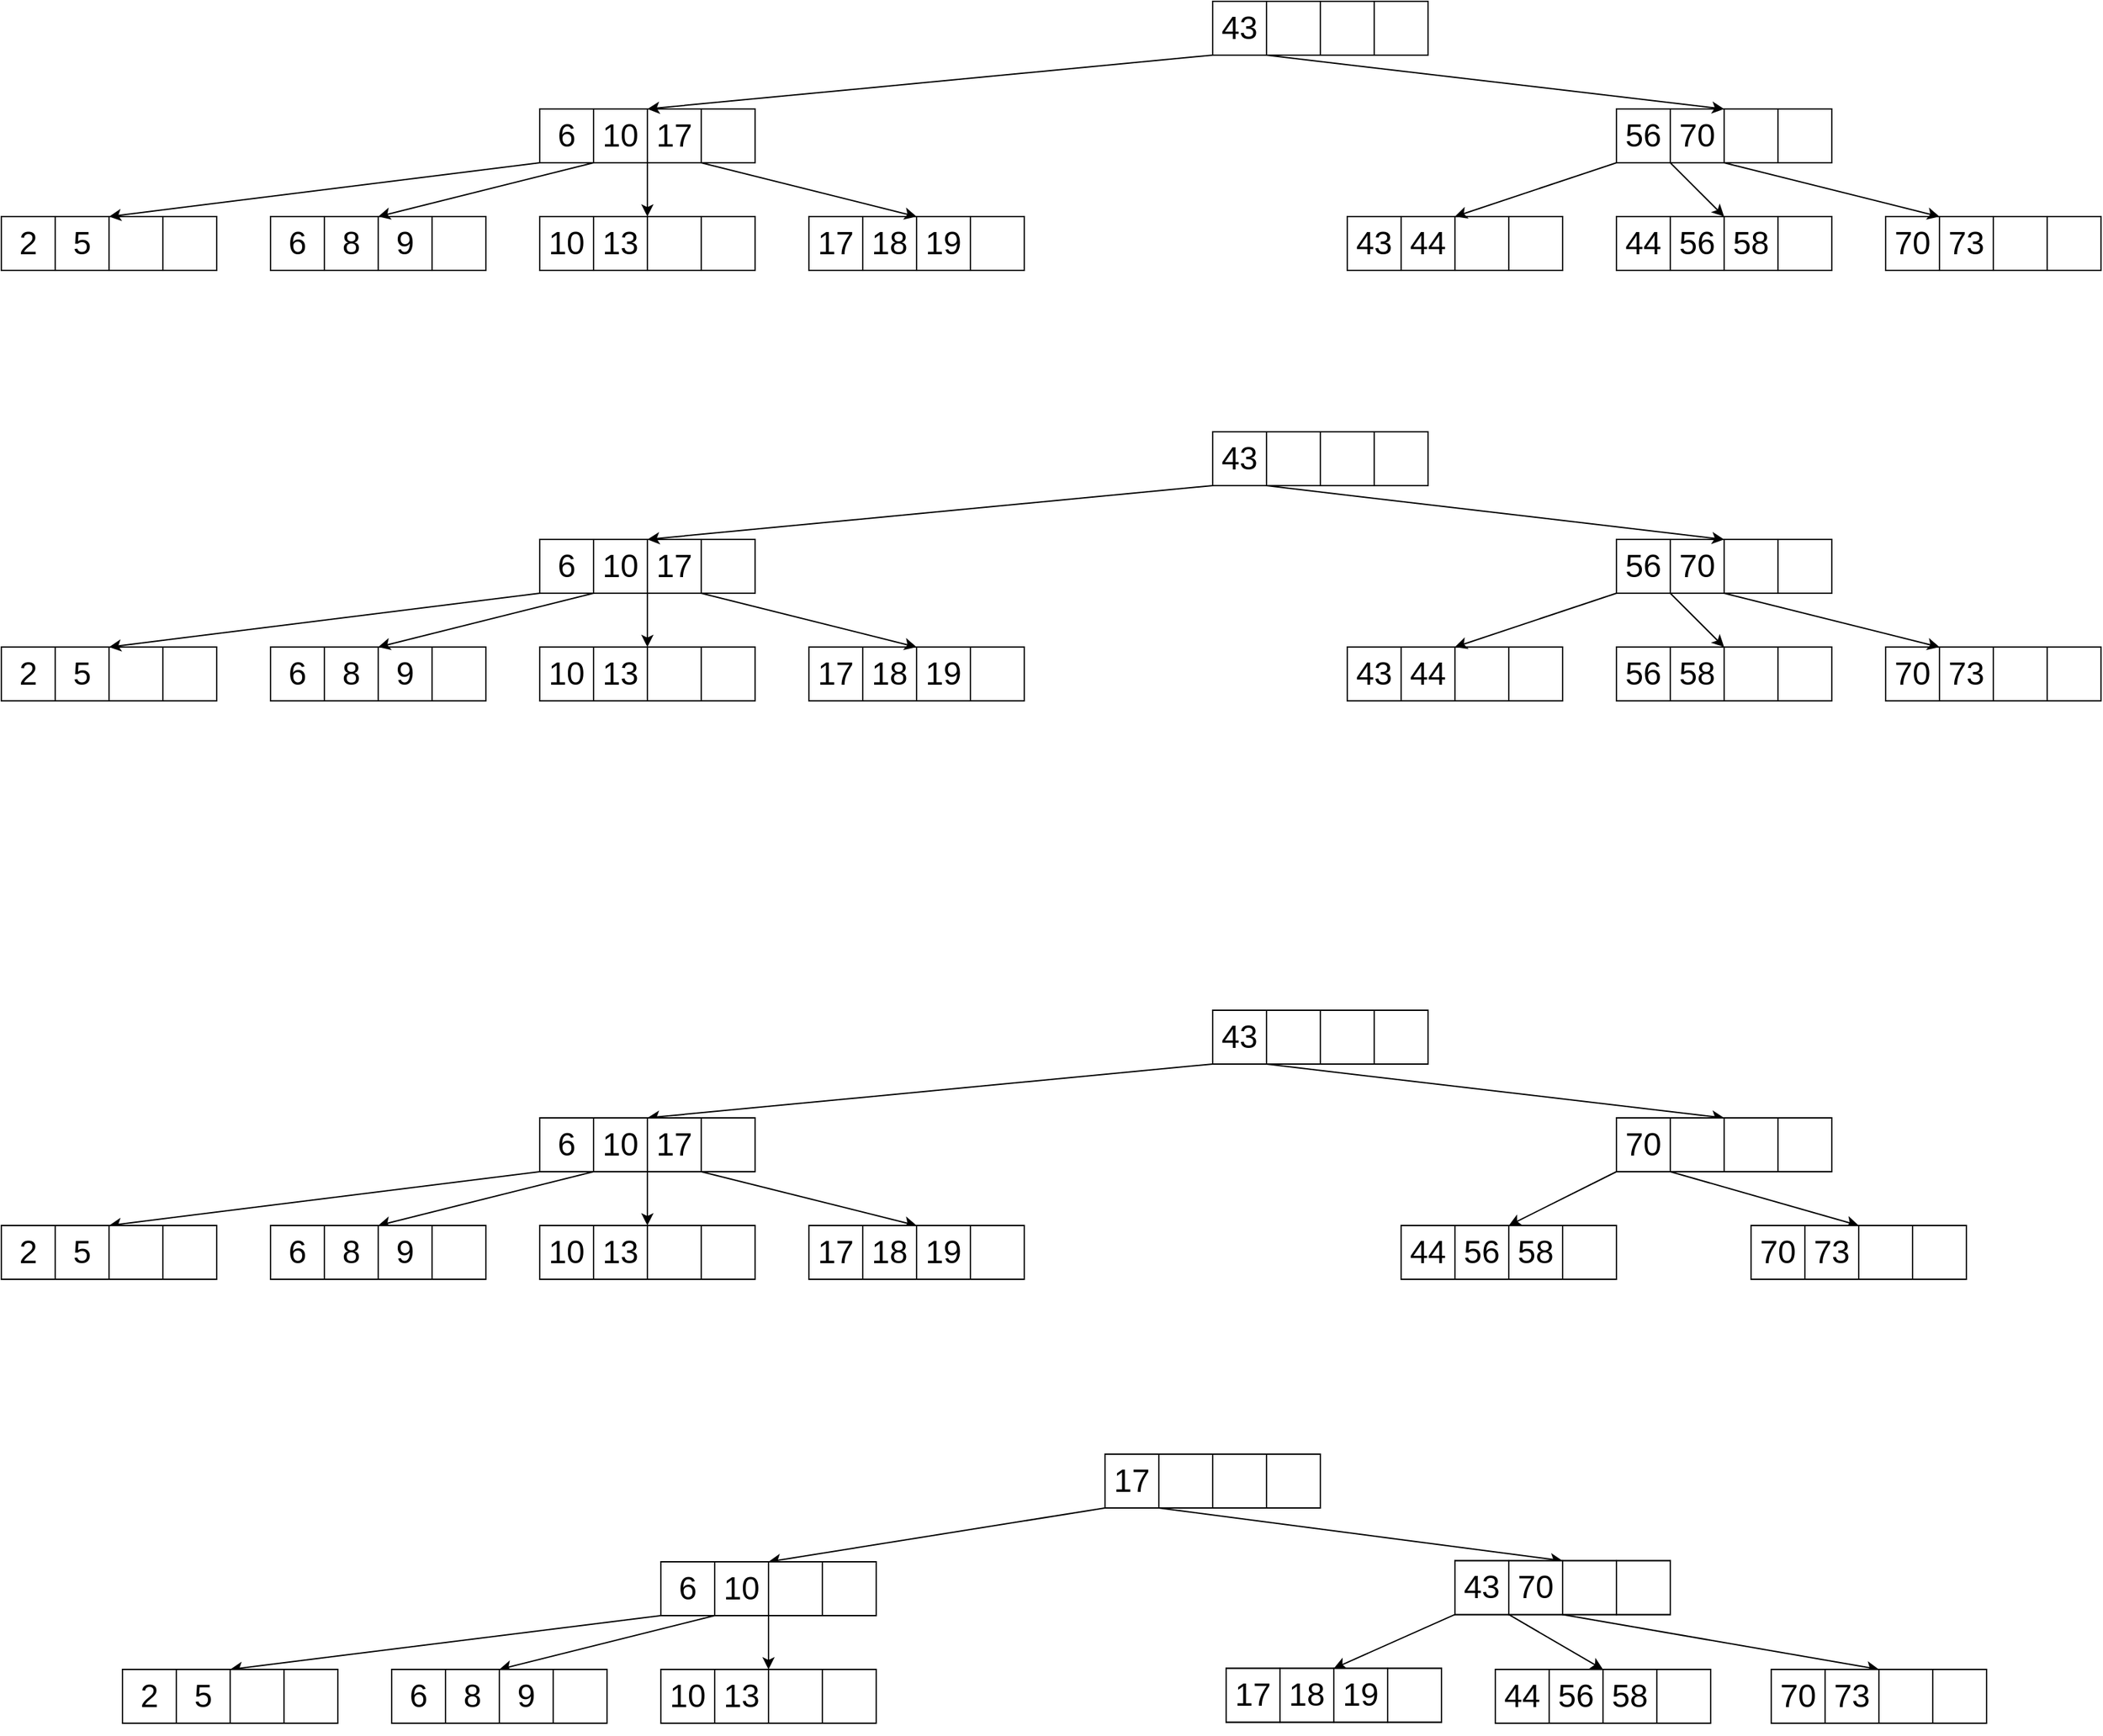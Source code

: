 <mxfile version="21.1.5" type="github">
  <diagram name="Page-1" id="uE5ZQeTWL7Vh_dwl6K6P">
    <mxGraphModel dx="2612" dy="711" grid="1" gridSize="10" guides="1" tooltips="1" connect="1" arrows="1" fold="1" page="1" pageScale="1" pageWidth="850" pageHeight="1100" math="0" shadow="0">
      <root>
        <mxCell id="0" />
        <mxCell id="1" parent="0" />
        <mxCell id="ue5pnEDHFhkIbqX5kC11-204" value="" style="group" vertex="1" connectable="0" parent="1">
          <mxGeometry x="-120" y="20" width="1560" height="200" as="geometry" />
        </mxCell>
        <mxCell id="ue5pnEDHFhkIbqX5kC11-25" value="" style="group;fontSize=24;" vertex="1" connectable="0" parent="ue5pnEDHFhkIbqX5kC11-204">
          <mxGeometry x="900" width="160" height="40" as="geometry" />
        </mxCell>
        <mxCell id="ue5pnEDHFhkIbqX5kC11-4" value="" style="rounded=0;whiteSpace=wrap;html=1;fontSize=24;" vertex="1" parent="ue5pnEDHFhkIbqX5kC11-25">
          <mxGeometry width="160" height="40" as="geometry" />
        </mxCell>
        <mxCell id="ue5pnEDHFhkIbqX5kC11-18" style="edgeStyle=orthogonalEdgeStyle;rounded=0;orthogonalLoop=1;jettySize=auto;html=1;exitX=0.5;exitY=1;exitDx=0;exitDy=0;fontSize=24;" edge="1" parent="ue5pnEDHFhkIbqX5kC11-25" source="ue5pnEDHFhkIbqX5kC11-4" target="ue5pnEDHFhkIbqX5kC11-4">
          <mxGeometry relative="1" as="geometry" />
        </mxCell>
        <mxCell id="ue5pnEDHFhkIbqX5kC11-21" value="" style="rounded=0;whiteSpace=wrap;html=1;fontSize=24;" vertex="1" parent="ue5pnEDHFhkIbqX5kC11-25">
          <mxGeometry x="120" width="40" height="40" as="geometry" />
        </mxCell>
        <mxCell id="ue5pnEDHFhkIbqX5kC11-22" value="" style="rounded=0;whiteSpace=wrap;html=1;fontSize=24;" vertex="1" parent="ue5pnEDHFhkIbqX5kC11-25">
          <mxGeometry x="80" width="40" height="40" as="geometry" />
        </mxCell>
        <mxCell id="ue5pnEDHFhkIbqX5kC11-23" value="" style="rounded=0;whiteSpace=wrap;html=1;fontSize=24;" vertex="1" parent="ue5pnEDHFhkIbqX5kC11-25">
          <mxGeometry x="40" width="40" height="40" as="geometry" />
        </mxCell>
        <mxCell id="ue5pnEDHFhkIbqX5kC11-24" value="43" style="rounded=0;whiteSpace=wrap;html=1;fontSize=24;" vertex="1" parent="ue5pnEDHFhkIbqX5kC11-25">
          <mxGeometry width="40" height="40" as="geometry" />
        </mxCell>
        <mxCell id="ue5pnEDHFhkIbqX5kC11-26" value="" style="group;fontSize=24;" vertex="1" connectable="0" parent="ue5pnEDHFhkIbqX5kC11-204">
          <mxGeometry x="1200" y="80" width="160" height="40" as="geometry" />
        </mxCell>
        <mxCell id="ue5pnEDHFhkIbqX5kC11-27" value="" style="rounded=0;whiteSpace=wrap;html=1;fontSize=24;" vertex="1" parent="ue5pnEDHFhkIbqX5kC11-26">
          <mxGeometry width="160" height="40" as="geometry" />
        </mxCell>
        <mxCell id="ue5pnEDHFhkIbqX5kC11-28" style="edgeStyle=orthogonalEdgeStyle;rounded=0;orthogonalLoop=1;jettySize=auto;html=1;exitX=0.5;exitY=1;exitDx=0;exitDy=0;fontSize=24;" edge="1" parent="ue5pnEDHFhkIbqX5kC11-26" source="ue5pnEDHFhkIbqX5kC11-27" target="ue5pnEDHFhkIbqX5kC11-27">
          <mxGeometry relative="1" as="geometry" />
        </mxCell>
        <mxCell id="ue5pnEDHFhkIbqX5kC11-29" value="" style="rounded=0;whiteSpace=wrap;html=1;fontSize=24;" vertex="1" parent="ue5pnEDHFhkIbqX5kC11-26">
          <mxGeometry x="120" width="40" height="40" as="geometry" />
        </mxCell>
        <mxCell id="ue5pnEDHFhkIbqX5kC11-30" value="" style="rounded=0;whiteSpace=wrap;html=1;fontSize=24;" vertex="1" parent="ue5pnEDHFhkIbqX5kC11-26">
          <mxGeometry x="80" width="40" height="40" as="geometry" />
        </mxCell>
        <mxCell id="ue5pnEDHFhkIbqX5kC11-31" value="70" style="rounded=0;whiteSpace=wrap;html=1;fontSize=24;" vertex="1" parent="ue5pnEDHFhkIbqX5kC11-26">
          <mxGeometry x="40" width="40" height="40" as="geometry" />
        </mxCell>
        <mxCell id="ue5pnEDHFhkIbqX5kC11-32" value="56" style="rounded=0;whiteSpace=wrap;html=1;fontSize=24;" vertex="1" parent="ue5pnEDHFhkIbqX5kC11-26">
          <mxGeometry width="40" height="40" as="geometry" />
        </mxCell>
        <mxCell id="ue5pnEDHFhkIbqX5kC11-33" value="" style="group;fontSize=24;" vertex="1" connectable="0" parent="ue5pnEDHFhkIbqX5kC11-204">
          <mxGeometry x="400" y="80" width="160" height="40" as="geometry" />
        </mxCell>
        <mxCell id="ue5pnEDHFhkIbqX5kC11-34" value="" style="rounded=0;whiteSpace=wrap;html=1;fontSize=24;" vertex="1" parent="ue5pnEDHFhkIbqX5kC11-33">
          <mxGeometry width="160" height="40" as="geometry" />
        </mxCell>
        <mxCell id="ue5pnEDHFhkIbqX5kC11-35" style="edgeStyle=orthogonalEdgeStyle;rounded=0;orthogonalLoop=1;jettySize=auto;html=1;exitX=0.5;exitY=1;exitDx=0;exitDy=0;fontSize=24;" edge="1" parent="ue5pnEDHFhkIbqX5kC11-33" source="ue5pnEDHFhkIbqX5kC11-34" target="ue5pnEDHFhkIbqX5kC11-34">
          <mxGeometry relative="1" as="geometry" />
        </mxCell>
        <mxCell id="ue5pnEDHFhkIbqX5kC11-36" value="" style="rounded=0;whiteSpace=wrap;html=1;fontSize=24;" vertex="1" parent="ue5pnEDHFhkIbqX5kC11-33">
          <mxGeometry x="120" width="40" height="40" as="geometry" />
        </mxCell>
        <mxCell id="ue5pnEDHFhkIbqX5kC11-37" value="17" style="rounded=0;whiteSpace=wrap;html=1;fontSize=24;" vertex="1" parent="ue5pnEDHFhkIbqX5kC11-33">
          <mxGeometry x="80" width="40" height="40" as="geometry" />
        </mxCell>
        <mxCell id="ue5pnEDHFhkIbqX5kC11-38" value="10" style="rounded=0;whiteSpace=wrap;html=1;fontSize=24;" vertex="1" parent="ue5pnEDHFhkIbqX5kC11-33">
          <mxGeometry x="40" width="40" height="40" as="geometry" />
        </mxCell>
        <mxCell id="ue5pnEDHFhkIbqX5kC11-39" value="6" style="rounded=0;whiteSpace=wrap;html=1;fontSize=24;" vertex="1" parent="ue5pnEDHFhkIbqX5kC11-33">
          <mxGeometry width="40" height="40" as="geometry" />
        </mxCell>
        <mxCell id="ue5pnEDHFhkIbqX5kC11-40" value="" style="group;fontSize=24;" vertex="1" connectable="0" parent="ue5pnEDHFhkIbqX5kC11-204">
          <mxGeometry x="600" y="160" width="160" height="40" as="geometry" />
        </mxCell>
        <mxCell id="ue5pnEDHFhkIbqX5kC11-41" value="" style="rounded=0;whiteSpace=wrap;html=1;fontSize=24;" vertex="1" parent="ue5pnEDHFhkIbqX5kC11-40">
          <mxGeometry width="160" height="40" as="geometry" />
        </mxCell>
        <mxCell id="ue5pnEDHFhkIbqX5kC11-42" style="edgeStyle=orthogonalEdgeStyle;rounded=0;orthogonalLoop=1;jettySize=auto;html=1;exitX=0.5;exitY=1;exitDx=0;exitDy=0;fontSize=24;" edge="1" parent="ue5pnEDHFhkIbqX5kC11-40" source="ue5pnEDHFhkIbqX5kC11-41" target="ue5pnEDHFhkIbqX5kC11-41">
          <mxGeometry relative="1" as="geometry" />
        </mxCell>
        <mxCell id="ue5pnEDHFhkIbqX5kC11-43" value="" style="rounded=0;whiteSpace=wrap;html=1;fontSize=24;" vertex="1" parent="ue5pnEDHFhkIbqX5kC11-40">
          <mxGeometry x="120" width="40" height="40" as="geometry" />
        </mxCell>
        <mxCell id="ue5pnEDHFhkIbqX5kC11-44" value="19" style="rounded=0;whiteSpace=wrap;html=1;fontSize=24;" vertex="1" parent="ue5pnEDHFhkIbqX5kC11-40">
          <mxGeometry x="80" width="40" height="40" as="geometry" />
        </mxCell>
        <mxCell id="ue5pnEDHFhkIbqX5kC11-45" value="18" style="rounded=0;whiteSpace=wrap;html=1;fontSize=24;" vertex="1" parent="ue5pnEDHFhkIbqX5kC11-40">
          <mxGeometry x="40" width="40" height="40" as="geometry" />
        </mxCell>
        <mxCell id="ue5pnEDHFhkIbqX5kC11-46" value="17" style="rounded=0;whiteSpace=wrap;html=1;fontSize=24;" vertex="1" parent="ue5pnEDHFhkIbqX5kC11-40">
          <mxGeometry width="40" height="40" as="geometry" />
        </mxCell>
        <mxCell id="ue5pnEDHFhkIbqX5kC11-47" value="" style="group;fontSize=24;" vertex="1" connectable="0" parent="ue5pnEDHFhkIbqX5kC11-204">
          <mxGeometry x="400" y="160" width="160" height="40" as="geometry" />
        </mxCell>
        <mxCell id="ue5pnEDHFhkIbqX5kC11-48" value="" style="rounded=0;whiteSpace=wrap;html=1;fontSize=24;" vertex="1" parent="ue5pnEDHFhkIbqX5kC11-47">
          <mxGeometry width="160" height="40" as="geometry" />
        </mxCell>
        <mxCell id="ue5pnEDHFhkIbqX5kC11-49" style="edgeStyle=orthogonalEdgeStyle;rounded=0;orthogonalLoop=1;jettySize=auto;html=1;exitX=0.5;exitY=1;exitDx=0;exitDy=0;fontSize=24;" edge="1" parent="ue5pnEDHFhkIbqX5kC11-47" source="ue5pnEDHFhkIbqX5kC11-48" target="ue5pnEDHFhkIbqX5kC11-48">
          <mxGeometry relative="1" as="geometry" />
        </mxCell>
        <mxCell id="ue5pnEDHFhkIbqX5kC11-50" value="" style="rounded=0;whiteSpace=wrap;html=1;fontSize=24;" vertex="1" parent="ue5pnEDHFhkIbqX5kC11-47">
          <mxGeometry x="120" width="40" height="40" as="geometry" />
        </mxCell>
        <mxCell id="ue5pnEDHFhkIbqX5kC11-51" value="" style="rounded=0;whiteSpace=wrap;html=1;fontSize=24;" vertex="1" parent="ue5pnEDHFhkIbqX5kC11-47">
          <mxGeometry x="80" width="40" height="40" as="geometry" />
        </mxCell>
        <mxCell id="ue5pnEDHFhkIbqX5kC11-52" value="13" style="rounded=0;whiteSpace=wrap;html=1;fontSize=24;" vertex="1" parent="ue5pnEDHFhkIbqX5kC11-47">
          <mxGeometry x="40" width="40" height="40" as="geometry" />
        </mxCell>
        <mxCell id="ue5pnEDHFhkIbqX5kC11-53" value="10" style="rounded=0;whiteSpace=wrap;html=1;fontSize=24;" vertex="1" parent="ue5pnEDHFhkIbqX5kC11-47">
          <mxGeometry width="40" height="40" as="geometry" />
        </mxCell>
        <mxCell id="ue5pnEDHFhkIbqX5kC11-54" value="" style="group;fontSize=24;" vertex="1" connectable="0" parent="ue5pnEDHFhkIbqX5kC11-204">
          <mxGeometry x="200" y="160" width="160" height="40" as="geometry" />
        </mxCell>
        <mxCell id="ue5pnEDHFhkIbqX5kC11-55" value="" style="rounded=0;whiteSpace=wrap;html=1;fontSize=24;" vertex="1" parent="ue5pnEDHFhkIbqX5kC11-54">
          <mxGeometry width="160" height="40" as="geometry" />
        </mxCell>
        <mxCell id="ue5pnEDHFhkIbqX5kC11-56" style="edgeStyle=orthogonalEdgeStyle;rounded=0;orthogonalLoop=1;jettySize=auto;html=1;exitX=0.5;exitY=1;exitDx=0;exitDy=0;fontSize=24;" edge="1" parent="ue5pnEDHFhkIbqX5kC11-54" source="ue5pnEDHFhkIbqX5kC11-55" target="ue5pnEDHFhkIbqX5kC11-55">
          <mxGeometry relative="1" as="geometry" />
        </mxCell>
        <mxCell id="ue5pnEDHFhkIbqX5kC11-57" value="" style="rounded=0;whiteSpace=wrap;html=1;fontSize=24;" vertex="1" parent="ue5pnEDHFhkIbqX5kC11-54">
          <mxGeometry x="120" width="40" height="40" as="geometry" />
        </mxCell>
        <mxCell id="ue5pnEDHFhkIbqX5kC11-58" value="9" style="rounded=0;whiteSpace=wrap;html=1;fontSize=24;" vertex="1" parent="ue5pnEDHFhkIbqX5kC11-54">
          <mxGeometry x="80" width="40" height="40" as="geometry" />
        </mxCell>
        <mxCell id="ue5pnEDHFhkIbqX5kC11-59" value="8" style="rounded=0;whiteSpace=wrap;html=1;fontSize=24;" vertex="1" parent="ue5pnEDHFhkIbqX5kC11-54">
          <mxGeometry x="40" width="40" height="40" as="geometry" />
        </mxCell>
        <mxCell id="ue5pnEDHFhkIbqX5kC11-60" value="6" style="rounded=0;whiteSpace=wrap;html=1;fontSize=24;" vertex="1" parent="ue5pnEDHFhkIbqX5kC11-54">
          <mxGeometry width="40" height="40" as="geometry" />
        </mxCell>
        <mxCell id="ue5pnEDHFhkIbqX5kC11-61" value="" style="group;fontSize=24;" vertex="1" connectable="0" parent="ue5pnEDHFhkIbqX5kC11-204">
          <mxGeometry y="160" width="160" height="40" as="geometry" />
        </mxCell>
        <mxCell id="ue5pnEDHFhkIbqX5kC11-62" value="" style="rounded=0;whiteSpace=wrap;html=1;fontSize=24;" vertex="1" parent="ue5pnEDHFhkIbqX5kC11-61">
          <mxGeometry width="160" height="40" as="geometry" />
        </mxCell>
        <mxCell id="ue5pnEDHFhkIbqX5kC11-63" style="edgeStyle=orthogonalEdgeStyle;rounded=0;orthogonalLoop=1;jettySize=auto;html=1;exitX=0.5;exitY=1;exitDx=0;exitDy=0;fontSize=24;" edge="1" parent="ue5pnEDHFhkIbqX5kC11-61" source="ue5pnEDHFhkIbqX5kC11-62" target="ue5pnEDHFhkIbqX5kC11-62">
          <mxGeometry relative="1" as="geometry" />
        </mxCell>
        <mxCell id="ue5pnEDHFhkIbqX5kC11-64" value="" style="rounded=0;whiteSpace=wrap;html=1;fontSize=24;" vertex="1" parent="ue5pnEDHFhkIbqX5kC11-61">
          <mxGeometry x="120" width="40" height="40" as="geometry" />
        </mxCell>
        <mxCell id="ue5pnEDHFhkIbqX5kC11-65" value="" style="rounded=0;whiteSpace=wrap;html=1;fontSize=24;" vertex="1" parent="ue5pnEDHFhkIbqX5kC11-61">
          <mxGeometry x="80" width="40" height="40" as="geometry" />
        </mxCell>
        <mxCell id="ue5pnEDHFhkIbqX5kC11-66" value="5" style="rounded=0;whiteSpace=wrap;html=1;fontSize=24;" vertex="1" parent="ue5pnEDHFhkIbqX5kC11-61">
          <mxGeometry x="40" width="40" height="40" as="geometry" />
        </mxCell>
        <mxCell id="ue5pnEDHFhkIbqX5kC11-67" value="2" style="rounded=0;whiteSpace=wrap;html=1;fontSize=24;" vertex="1" parent="ue5pnEDHFhkIbqX5kC11-61">
          <mxGeometry width="40" height="40" as="geometry" />
        </mxCell>
        <mxCell id="ue5pnEDHFhkIbqX5kC11-75" value="" style="group;fontSize=24;" vertex="1" connectable="0" parent="ue5pnEDHFhkIbqX5kC11-204">
          <mxGeometry x="1200" y="160" width="160" height="40" as="geometry" />
        </mxCell>
        <mxCell id="ue5pnEDHFhkIbqX5kC11-76" value="" style="rounded=0;whiteSpace=wrap;html=1;fontSize=24;" vertex="1" parent="ue5pnEDHFhkIbqX5kC11-75">
          <mxGeometry width="160" height="40" as="geometry" />
        </mxCell>
        <mxCell id="ue5pnEDHFhkIbqX5kC11-77" style="edgeStyle=orthogonalEdgeStyle;rounded=0;orthogonalLoop=1;jettySize=auto;html=1;exitX=0.5;exitY=1;exitDx=0;exitDy=0;fontSize=24;" edge="1" parent="ue5pnEDHFhkIbqX5kC11-75" source="ue5pnEDHFhkIbqX5kC11-76" target="ue5pnEDHFhkIbqX5kC11-76">
          <mxGeometry relative="1" as="geometry" />
        </mxCell>
        <mxCell id="ue5pnEDHFhkIbqX5kC11-78" value="" style="rounded=0;whiteSpace=wrap;html=1;fontSize=24;" vertex="1" parent="ue5pnEDHFhkIbqX5kC11-75">
          <mxGeometry x="120" width="40" height="40" as="geometry" />
        </mxCell>
        <mxCell id="ue5pnEDHFhkIbqX5kC11-79" value="58" style="rounded=0;whiteSpace=wrap;html=1;fontSize=24;" vertex="1" parent="ue5pnEDHFhkIbqX5kC11-75">
          <mxGeometry x="80" width="40" height="40" as="geometry" />
        </mxCell>
        <mxCell id="ue5pnEDHFhkIbqX5kC11-80" value="56" style="rounded=0;whiteSpace=wrap;html=1;fontSize=24;" vertex="1" parent="ue5pnEDHFhkIbqX5kC11-75">
          <mxGeometry x="40" width="40" height="40" as="geometry" />
        </mxCell>
        <mxCell id="ue5pnEDHFhkIbqX5kC11-81" value="44" style="rounded=0;whiteSpace=wrap;html=1;fontSize=24;" vertex="1" parent="ue5pnEDHFhkIbqX5kC11-75">
          <mxGeometry width="40" height="40" as="geometry" />
        </mxCell>
        <mxCell id="ue5pnEDHFhkIbqX5kC11-82" value="" style="group;fontSize=24;" vertex="1" connectable="0" parent="ue5pnEDHFhkIbqX5kC11-204">
          <mxGeometry x="1000" y="160" width="160" height="40" as="geometry" />
        </mxCell>
        <mxCell id="ue5pnEDHFhkIbqX5kC11-83" value="" style="rounded=0;whiteSpace=wrap;html=1;fontSize=24;" vertex="1" parent="ue5pnEDHFhkIbqX5kC11-82">
          <mxGeometry width="160" height="40" as="geometry" />
        </mxCell>
        <mxCell id="ue5pnEDHFhkIbqX5kC11-84" style="edgeStyle=orthogonalEdgeStyle;rounded=0;orthogonalLoop=1;jettySize=auto;html=1;exitX=0.5;exitY=1;exitDx=0;exitDy=0;fontSize=24;" edge="1" parent="ue5pnEDHFhkIbqX5kC11-82" source="ue5pnEDHFhkIbqX5kC11-83" target="ue5pnEDHFhkIbqX5kC11-83">
          <mxGeometry relative="1" as="geometry" />
        </mxCell>
        <mxCell id="ue5pnEDHFhkIbqX5kC11-85" value="" style="rounded=0;whiteSpace=wrap;html=1;fontSize=24;" vertex="1" parent="ue5pnEDHFhkIbqX5kC11-82">
          <mxGeometry x="120" width="40" height="40" as="geometry" />
        </mxCell>
        <mxCell id="ue5pnEDHFhkIbqX5kC11-86" value="" style="rounded=0;whiteSpace=wrap;html=1;fontSize=24;" vertex="1" parent="ue5pnEDHFhkIbqX5kC11-82">
          <mxGeometry x="80" width="40" height="40" as="geometry" />
        </mxCell>
        <mxCell id="ue5pnEDHFhkIbqX5kC11-87" value="44" style="rounded=0;whiteSpace=wrap;html=1;fontSize=24;" vertex="1" parent="ue5pnEDHFhkIbqX5kC11-82">
          <mxGeometry x="40" width="40" height="40" as="geometry" />
        </mxCell>
        <mxCell id="ue5pnEDHFhkIbqX5kC11-88" value="43" style="rounded=0;whiteSpace=wrap;html=1;fontSize=24;" vertex="1" parent="ue5pnEDHFhkIbqX5kC11-82">
          <mxGeometry width="40" height="40" as="geometry" />
        </mxCell>
        <mxCell id="ue5pnEDHFhkIbqX5kC11-89" value="" style="group;fontSize=24;" vertex="1" connectable="0" parent="ue5pnEDHFhkIbqX5kC11-204">
          <mxGeometry x="1400" y="160" width="160" height="40" as="geometry" />
        </mxCell>
        <mxCell id="ue5pnEDHFhkIbqX5kC11-90" value="" style="rounded=0;whiteSpace=wrap;html=1;fontSize=24;" vertex="1" parent="ue5pnEDHFhkIbqX5kC11-89">
          <mxGeometry width="160" height="40" as="geometry" />
        </mxCell>
        <mxCell id="ue5pnEDHFhkIbqX5kC11-91" style="edgeStyle=orthogonalEdgeStyle;rounded=0;orthogonalLoop=1;jettySize=auto;html=1;exitX=0.5;exitY=1;exitDx=0;exitDy=0;fontSize=24;" edge="1" parent="ue5pnEDHFhkIbqX5kC11-89" source="ue5pnEDHFhkIbqX5kC11-90" target="ue5pnEDHFhkIbqX5kC11-90">
          <mxGeometry relative="1" as="geometry" />
        </mxCell>
        <mxCell id="ue5pnEDHFhkIbqX5kC11-92" value="" style="rounded=0;whiteSpace=wrap;html=1;fontSize=24;" vertex="1" parent="ue5pnEDHFhkIbqX5kC11-89">
          <mxGeometry x="120" width="40" height="40" as="geometry" />
        </mxCell>
        <mxCell id="ue5pnEDHFhkIbqX5kC11-93" value="" style="rounded=0;whiteSpace=wrap;html=1;fontSize=24;" vertex="1" parent="ue5pnEDHFhkIbqX5kC11-89">
          <mxGeometry x="80" width="40" height="40" as="geometry" />
        </mxCell>
        <mxCell id="ue5pnEDHFhkIbqX5kC11-94" value="73" style="rounded=0;whiteSpace=wrap;html=1;fontSize=24;" vertex="1" parent="ue5pnEDHFhkIbqX5kC11-89">
          <mxGeometry x="40" width="40" height="40" as="geometry" />
        </mxCell>
        <mxCell id="ue5pnEDHFhkIbqX5kC11-95" value="70" style="rounded=0;whiteSpace=wrap;html=1;fontSize=24;" vertex="1" parent="ue5pnEDHFhkIbqX5kC11-89">
          <mxGeometry width="40" height="40" as="geometry" />
        </mxCell>
        <mxCell id="ue5pnEDHFhkIbqX5kC11-112" style="rounded=0;orthogonalLoop=1;jettySize=auto;html=1;exitX=0;exitY=1;exitDx=0;exitDy=0;entryX=0;entryY=0;entryDx=0;entryDy=0;" edge="1" parent="ue5pnEDHFhkIbqX5kC11-204" source="ue5pnEDHFhkIbqX5kC11-24" target="ue5pnEDHFhkIbqX5kC11-37">
          <mxGeometry relative="1" as="geometry" />
        </mxCell>
        <mxCell id="ue5pnEDHFhkIbqX5kC11-113" style="rounded=0;orthogonalLoop=1;jettySize=auto;html=1;exitX=1;exitY=1;exitDx=0;exitDy=0;entryX=1;entryY=0;entryDx=0;entryDy=0;" edge="1" parent="ue5pnEDHFhkIbqX5kC11-204" source="ue5pnEDHFhkIbqX5kC11-24" target="ue5pnEDHFhkIbqX5kC11-31">
          <mxGeometry relative="1" as="geometry" />
        </mxCell>
        <mxCell id="ue5pnEDHFhkIbqX5kC11-114" style="rounded=0;orthogonalLoop=1;jettySize=auto;html=1;exitX=0;exitY=1;exitDx=0;exitDy=0;entryX=0;entryY=0;entryDx=0;entryDy=0;" edge="1" parent="ue5pnEDHFhkIbqX5kC11-204" source="ue5pnEDHFhkIbqX5kC11-39" target="ue5pnEDHFhkIbqX5kC11-65">
          <mxGeometry relative="1" as="geometry" />
        </mxCell>
        <mxCell id="ue5pnEDHFhkIbqX5kC11-118" style="rounded=0;orthogonalLoop=1;jettySize=auto;html=1;exitX=1;exitY=1;exitDx=0;exitDy=0;entryX=1;entryY=0;entryDx=0;entryDy=0;" edge="1" parent="ue5pnEDHFhkIbqX5kC11-204" source="ue5pnEDHFhkIbqX5kC11-39" target="ue5pnEDHFhkIbqX5kC11-59">
          <mxGeometry relative="1" as="geometry" />
        </mxCell>
        <mxCell id="ue5pnEDHFhkIbqX5kC11-119" style="rounded=0;orthogonalLoop=1;jettySize=auto;html=1;exitX=1;exitY=1;exitDx=0;exitDy=0;entryX=1;entryY=0;entryDx=0;entryDy=0;" edge="1" parent="ue5pnEDHFhkIbqX5kC11-204" source="ue5pnEDHFhkIbqX5kC11-38" target="ue5pnEDHFhkIbqX5kC11-52">
          <mxGeometry relative="1" as="geometry" />
        </mxCell>
        <mxCell id="ue5pnEDHFhkIbqX5kC11-120" style="rounded=0;orthogonalLoop=1;jettySize=auto;html=1;exitX=1;exitY=1;exitDx=0;exitDy=0;entryX=1;entryY=0;entryDx=0;entryDy=0;" edge="1" parent="ue5pnEDHFhkIbqX5kC11-204" source="ue5pnEDHFhkIbqX5kC11-37" target="ue5pnEDHFhkIbqX5kC11-45">
          <mxGeometry relative="1" as="geometry" />
        </mxCell>
        <mxCell id="ue5pnEDHFhkIbqX5kC11-122" style="rounded=0;orthogonalLoop=1;jettySize=auto;html=1;exitX=0;exitY=1;exitDx=0;exitDy=0;entryX=0;entryY=0;entryDx=0;entryDy=0;" edge="1" parent="ue5pnEDHFhkIbqX5kC11-204" source="ue5pnEDHFhkIbqX5kC11-32" target="ue5pnEDHFhkIbqX5kC11-86">
          <mxGeometry relative="1" as="geometry" />
        </mxCell>
        <mxCell id="ue5pnEDHFhkIbqX5kC11-123" style="rounded=0;orthogonalLoop=1;jettySize=auto;html=1;exitX=1;exitY=1;exitDx=0;exitDy=0;entryX=1;entryY=0;entryDx=0;entryDy=0;" edge="1" parent="ue5pnEDHFhkIbqX5kC11-204" source="ue5pnEDHFhkIbqX5kC11-32" target="ue5pnEDHFhkIbqX5kC11-80">
          <mxGeometry relative="1" as="geometry" />
        </mxCell>
        <mxCell id="ue5pnEDHFhkIbqX5kC11-124" style="rounded=0;orthogonalLoop=1;jettySize=auto;html=1;exitX=0;exitY=1;exitDx=0;exitDy=0;entryX=1;entryY=0;entryDx=0;entryDy=0;" edge="1" parent="ue5pnEDHFhkIbqX5kC11-204" source="ue5pnEDHFhkIbqX5kC11-30" target="ue5pnEDHFhkIbqX5kC11-95">
          <mxGeometry relative="1" as="geometry" />
        </mxCell>
        <mxCell id="ue5pnEDHFhkIbqX5kC11-205" value="" style="group" vertex="1" connectable="0" parent="1">
          <mxGeometry x="-120" y="340" width="1560" height="200" as="geometry" />
        </mxCell>
        <mxCell id="ue5pnEDHFhkIbqX5kC11-206" value="" style="group;fontSize=24;" vertex="1" connectable="0" parent="ue5pnEDHFhkIbqX5kC11-205">
          <mxGeometry x="900" width="160" height="40" as="geometry" />
        </mxCell>
        <mxCell id="ue5pnEDHFhkIbqX5kC11-207" value="" style="rounded=0;whiteSpace=wrap;html=1;fontSize=24;" vertex="1" parent="ue5pnEDHFhkIbqX5kC11-206">
          <mxGeometry width="160" height="40" as="geometry" />
        </mxCell>
        <mxCell id="ue5pnEDHFhkIbqX5kC11-208" style="edgeStyle=orthogonalEdgeStyle;rounded=0;orthogonalLoop=1;jettySize=auto;html=1;exitX=0.5;exitY=1;exitDx=0;exitDy=0;fontSize=24;" edge="1" parent="ue5pnEDHFhkIbqX5kC11-206" source="ue5pnEDHFhkIbqX5kC11-207" target="ue5pnEDHFhkIbqX5kC11-207">
          <mxGeometry relative="1" as="geometry" />
        </mxCell>
        <mxCell id="ue5pnEDHFhkIbqX5kC11-209" value="" style="rounded=0;whiteSpace=wrap;html=1;fontSize=24;" vertex="1" parent="ue5pnEDHFhkIbqX5kC11-206">
          <mxGeometry x="120" width="40" height="40" as="geometry" />
        </mxCell>
        <mxCell id="ue5pnEDHFhkIbqX5kC11-210" value="" style="rounded=0;whiteSpace=wrap;html=1;fontSize=24;" vertex="1" parent="ue5pnEDHFhkIbqX5kC11-206">
          <mxGeometry x="80" width="40" height="40" as="geometry" />
        </mxCell>
        <mxCell id="ue5pnEDHFhkIbqX5kC11-211" value="" style="rounded=0;whiteSpace=wrap;html=1;fontSize=24;" vertex="1" parent="ue5pnEDHFhkIbqX5kC11-206">
          <mxGeometry x="40" width="40" height="40" as="geometry" />
        </mxCell>
        <mxCell id="ue5pnEDHFhkIbqX5kC11-212" value="43" style="rounded=0;whiteSpace=wrap;html=1;fontSize=24;" vertex="1" parent="ue5pnEDHFhkIbqX5kC11-206">
          <mxGeometry width="40" height="40" as="geometry" />
        </mxCell>
        <mxCell id="ue5pnEDHFhkIbqX5kC11-213" value="" style="group;fontSize=24;" vertex="1" connectable="0" parent="ue5pnEDHFhkIbqX5kC11-205">
          <mxGeometry x="1200" y="80" width="160" height="40" as="geometry" />
        </mxCell>
        <mxCell id="ue5pnEDHFhkIbqX5kC11-214" value="" style="rounded=0;whiteSpace=wrap;html=1;fontSize=24;" vertex="1" parent="ue5pnEDHFhkIbqX5kC11-213">
          <mxGeometry width="160" height="40" as="geometry" />
        </mxCell>
        <mxCell id="ue5pnEDHFhkIbqX5kC11-215" style="edgeStyle=orthogonalEdgeStyle;rounded=0;orthogonalLoop=1;jettySize=auto;html=1;exitX=0.5;exitY=1;exitDx=0;exitDy=0;fontSize=24;" edge="1" parent="ue5pnEDHFhkIbqX5kC11-213" source="ue5pnEDHFhkIbqX5kC11-214" target="ue5pnEDHFhkIbqX5kC11-214">
          <mxGeometry relative="1" as="geometry" />
        </mxCell>
        <mxCell id="ue5pnEDHFhkIbqX5kC11-216" value="" style="rounded=0;whiteSpace=wrap;html=1;fontSize=24;" vertex="1" parent="ue5pnEDHFhkIbqX5kC11-213">
          <mxGeometry x="120" width="40" height="40" as="geometry" />
        </mxCell>
        <mxCell id="ue5pnEDHFhkIbqX5kC11-217" value="" style="rounded=0;whiteSpace=wrap;html=1;fontSize=24;" vertex="1" parent="ue5pnEDHFhkIbqX5kC11-213">
          <mxGeometry x="80" width="40" height="40" as="geometry" />
        </mxCell>
        <mxCell id="ue5pnEDHFhkIbqX5kC11-218" value="70" style="rounded=0;whiteSpace=wrap;html=1;fontSize=24;" vertex="1" parent="ue5pnEDHFhkIbqX5kC11-213">
          <mxGeometry x="40" width="40" height="40" as="geometry" />
        </mxCell>
        <mxCell id="ue5pnEDHFhkIbqX5kC11-219" value="56" style="rounded=0;whiteSpace=wrap;html=1;fontSize=24;" vertex="1" parent="ue5pnEDHFhkIbqX5kC11-213">
          <mxGeometry width="40" height="40" as="geometry" />
        </mxCell>
        <mxCell id="ue5pnEDHFhkIbqX5kC11-220" value="" style="group;fontSize=24;" vertex="1" connectable="0" parent="ue5pnEDHFhkIbqX5kC11-205">
          <mxGeometry x="400" y="80" width="160" height="40" as="geometry" />
        </mxCell>
        <mxCell id="ue5pnEDHFhkIbqX5kC11-221" value="" style="rounded=0;whiteSpace=wrap;html=1;fontSize=24;" vertex="1" parent="ue5pnEDHFhkIbqX5kC11-220">
          <mxGeometry width="160" height="40" as="geometry" />
        </mxCell>
        <mxCell id="ue5pnEDHFhkIbqX5kC11-222" style="edgeStyle=orthogonalEdgeStyle;rounded=0;orthogonalLoop=1;jettySize=auto;html=1;exitX=0.5;exitY=1;exitDx=0;exitDy=0;fontSize=24;" edge="1" parent="ue5pnEDHFhkIbqX5kC11-220" source="ue5pnEDHFhkIbqX5kC11-221" target="ue5pnEDHFhkIbqX5kC11-221">
          <mxGeometry relative="1" as="geometry" />
        </mxCell>
        <mxCell id="ue5pnEDHFhkIbqX5kC11-223" value="" style="rounded=0;whiteSpace=wrap;html=1;fontSize=24;" vertex="1" parent="ue5pnEDHFhkIbqX5kC11-220">
          <mxGeometry x="120" width="40" height="40" as="geometry" />
        </mxCell>
        <mxCell id="ue5pnEDHFhkIbqX5kC11-224" value="17" style="rounded=0;whiteSpace=wrap;html=1;fontSize=24;" vertex="1" parent="ue5pnEDHFhkIbqX5kC11-220">
          <mxGeometry x="80" width="40" height="40" as="geometry" />
        </mxCell>
        <mxCell id="ue5pnEDHFhkIbqX5kC11-225" value="10" style="rounded=0;whiteSpace=wrap;html=1;fontSize=24;" vertex="1" parent="ue5pnEDHFhkIbqX5kC11-220">
          <mxGeometry x="40" width="40" height="40" as="geometry" />
        </mxCell>
        <mxCell id="ue5pnEDHFhkIbqX5kC11-226" value="6" style="rounded=0;whiteSpace=wrap;html=1;fontSize=24;" vertex="1" parent="ue5pnEDHFhkIbqX5kC11-220">
          <mxGeometry width="40" height="40" as="geometry" />
        </mxCell>
        <mxCell id="ue5pnEDHFhkIbqX5kC11-227" value="" style="group;fontSize=24;" vertex="1" connectable="0" parent="ue5pnEDHFhkIbqX5kC11-205">
          <mxGeometry x="600" y="160" width="160" height="40" as="geometry" />
        </mxCell>
        <mxCell id="ue5pnEDHFhkIbqX5kC11-228" value="" style="rounded=0;whiteSpace=wrap;html=1;fontSize=24;" vertex="1" parent="ue5pnEDHFhkIbqX5kC11-227">
          <mxGeometry width="160" height="40" as="geometry" />
        </mxCell>
        <mxCell id="ue5pnEDHFhkIbqX5kC11-229" style="edgeStyle=orthogonalEdgeStyle;rounded=0;orthogonalLoop=1;jettySize=auto;html=1;exitX=0.5;exitY=1;exitDx=0;exitDy=0;fontSize=24;" edge="1" parent="ue5pnEDHFhkIbqX5kC11-227" source="ue5pnEDHFhkIbqX5kC11-228" target="ue5pnEDHFhkIbqX5kC11-228">
          <mxGeometry relative="1" as="geometry" />
        </mxCell>
        <mxCell id="ue5pnEDHFhkIbqX5kC11-230" value="" style="rounded=0;whiteSpace=wrap;html=1;fontSize=24;" vertex="1" parent="ue5pnEDHFhkIbqX5kC11-227">
          <mxGeometry x="120" width="40" height="40" as="geometry" />
        </mxCell>
        <mxCell id="ue5pnEDHFhkIbqX5kC11-231" value="19" style="rounded=0;whiteSpace=wrap;html=1;fontSize=24;" vertex="1" parent="ue5pnEDHFhkIbqX5kC11-227">
          <mxGeometry x="80" width="40" height="40" as="geometry" />
        </mxCell>
        <mxCell id="ue5pnEDHFhkIbqX5kC11-232" value="18" style="rounded=0;whiteSpace=wrap;html=1;fontSize=24;" vertex="1" parent="ue5pnEDHFhkIbqX5kC11-227">
          <mxGeometry x="40" width="40" height="40" as="geometry" />
        </mxCell>
        <mxCell id="ue5pnEDHFhkIbqX5kC11-233" value="17" style="rounded=0;whiteSpace=wrap;html=1;fontSize=24;" vertex="1" parent="ue5pnEDHFhkIbqX5kC11-227">
          <mxGeometry width="40" height="40" as="geometry" />
        </mxCell>
        <mxCell id="ue5pnEDHFhkIbqX5kC11-234" value="" style="group;fontSize=24;" vertex="1" connectable="0" parent="ue5pnEDHFhkIbqX5kC11-205">
          <mxGeometry x="400" y="160" width="160" height="40" as="geometry" />
        </mxCell>
        <mxCell id="ue5pnEDHFhkIbqX5kC11-235" value="" style="rounded=0;whiteSpace=wrap;html=1;fontSize=24;" vertex="1" parent="ue5pnEDHFhkIbqX5kC11-234">
          <mxGeometry width="160" height="40" as="geometry" />
        </mxCell>
        <mxCell id="ue5pnEDHFhkIbqX5kC11-236" style="edgeStyle=orthogonalEdgeStyle;rounded=0;orthogonalLoop=1;jettySize=auto;html=1;exitX=0.5;exitY=1;exitDx=0;exitDy=0;fontSize=24;" edge="1" parent="ue5pnEDHFhkIbqX5kC11-234" source="ue5pnEDHFhkIbqX5kC11-235" target="ue5pnEDHFhkIbqX5kC11-235">
          <mxGeometry relative="1" as="geometry" />
        </mxCell>
        <mxCell id="ue5pnEDHFhkIbqX5kC11-237" value="" style="rounded=0;whiteSpace=wrap;html=1;fontSize=24;" vertex="1" parent="ue5pnEDHFhkIbqX5kC11-234">
          <mxGeometry x="120" width="40" height="40" as="geometry" />
        </mxCell>
        <mxCell id="ue5pnEDHFhkIbqX5kC11-238" value="" style="rounded=0;whiteSpace=wrap;html=1;fontSize=24;" vertex="1" parent="ue5pnEDHFhkIbqX5kC11-234">
          <mxGeometry x="80" width="40" height="40" as="geometry" />
        </mxCell>
        <mxCell id="ue5pnEDHFhkIbqX5kC11-239" value="13" style="rounded=0;whiteSpace=wrap;html=1;fontSize=24;" vertex="1" parent="ue5pnEDHFhkIbqX5kC11-234">
          <mxGeometry x="40" width="40" height="40" as="geometry" />
        </mxCell>
        <mxCell id="ue5pnEDHFhkIbqX5kC11-240" value="10" style="rounded=0;whiteSpace=wrap;html=1;fontSize=24;" vertex="1" parent="ue5pnEDHFhkIbqX5kC11-234">
          <mxGeometry width="40" height="40" as="geometry" />
        </mxCell>
        <mxCell id="ue5pnEDHFhkIbqX5kC11-241" value="" style="group;fontSize=24;" vertex="1" connectable="0" parent="ue5pnEDHFhkIbqX5kC11-205">
          <mxGeometry x="200" y="160" width="160" height="40" as="geometry" />
        </mxCell>
        <mxCell id="ue5pnEDHFhkIbqX5kC11-242" value="" style="rounded=0;whiteSpace=wrap;html=1;fontSize=24;" vertex="1" parent="ue5pnEDHFhkIbqX5kC11-241">
          <mxGeometry width="160" height="40" as="geometry" />
        </mxCell>
        <mxCell id="ue5pnEDHFhkIbqX5kC11-243" style="edgeStyle=orthogonalEdgeStyle;rounded=0;orthogonalLoop=1;jettySize=auto;html=1;exitX=0.5;exitY=1;exitDx=0;exitDy=0;fontSize=24;" edge="1" parent="ue5pnEDHFhkIbqX5kC11-241" source="ue5pnEDHFhkIbqX5kC11-242" target="ue5pnEDHFhkIbqX5kC11-242">
          <mxGeometry relative="1" as="geometry" />
        </mxCell>
        <mxCell id="ue5pnEDHFhkIbqX5kC11-244" value="" style="rounded=0;whiteSpace=wrap;html=1;fontSize=24;" vertex="1" parent="ue5pnEDHFhkIbqX5kC11-241">
          <mxGeometry x="120" width="40" height="40" as="geometry" />
        </mxCell>
        <mxCell id="ue5pnEDHFhkIbqX5kC11-245" value="9" style="rounded=0;whiteSpace=wrap;html=1;fontSize=24;" vertex="1" parent="ue5pnEDHFhkIbqX5kC11-241">
          <mxGeometry x="80" width="40" height="40" as="geometry" />
        </mxCell>
        <mxCell id="ue5pnEDHFhkIbqX5kC11-246" value="8" style="rounded=0;whiteSpace=wrap;html=1;fontSize=24;" vertex="1" parent="ue5pnEDHFhkIbqX5kC11-241">
          <mxGeometry x="40" width="40" height="40" as="geometry" />
        </mxCell>
        <mxCell id="ue5pnEDHFhkIbqX5kC11-247" value="6" style="rounded=0;whiteSpace=wrap;html=1;fontSize=24;" vertex="1" parent="ue5pnEDHFhkIbqX5kC11-241">
          <mxGeometry width="40" height="40" as="geometry" />
        </mxCell>
        <mxCell id="ue5pnEDHFhkIbqX5kC11-248" value="" style="group;fontSize=24;" vertex="1" connectable="0" parent="ue5pnEDHFhkIbqX5kC11-205">
          <mxGeometry y="160" width="160" height="40" as="geometry" />
        </mxCell>
        <mxCell id="ue5pnEDHFhkIbqX5kC11-249" value="" style="rounded=0;whiteSpace=wrap;html=1;fontSize=24;" vertex="1" parent="ue5pnEDHFhkIbqX5kC11-248">
          <mxGeometry width="160" height="40" as="geometry" />
        </mxCell>
        <mxCell id="ue5pnEDHFhkIbqX5kC11-250" style="edgeStyle=orthogonalEdgeStyle;rounded=0;orthogonalLoop=1;jettySize=auto;html=1;exitX=0.5;exitY=1;exitDx=0;exitDy=0;fontSize=24;" edge="1" parent="ue5pnEDHFhkIbqX5kC11-248" source="ue5pnEDHFhkIbqX5kC11-249" target="ue5pnEDHFhkIbqX5kC11-249">
          <mxGeometry relative="1" as="geometry" />
        </mxCell>
        <mxCell id="ue5pnEDHFhkIbqX5kC11-251" value="" style="rounded=0;whiteSpace=wrap;html=1;fontSize=24;" vertex="1" parent="ue5pnEDHFhkIbqX5kC11-248">
          <mxGeometry x="120" width="40" height="40" as="geometry" />
        </mxCell>
        <mxCell id="ue5pnEDHFhkIbqX5kC11-252" value="" style="rounded=0;whiteSpace=wrap;html=1;fontSize=24;" vertex="1" parent="ue5pnEDHFhkIbqX5kC11-248">
          <mxGeometry x="80" width="40" height="40" as="geometry" />
        </mxCell>
        <mxCell id="ue5pnEDHFhkIbqX5kC11-253" value="5" style="rounded=0;whiteSpace=wrap;html=1;fontSize=24;" vertex="1" parent="ue5pnEDHFhkIbqX5kC11-248">
          <mxGeometry x="40" width="40" height="40" as="geometry" />
        </mxCell>
        <mxCell id="ue5pnEDHFhkIbqX5kC11-254" value="2" style="rounded=0;whiteSpace=wrap;html=1;fontSize=24;" vertex="1" parent="ue5pnEDHFhkIbqX5kC11-248">
          <mxGeometry width="40" height="40" as="geometry" />
        </mxCell>
        <mxCell id="ue5pnEDHFhkIbqX5kC11-255" value="" style="group;fontSize=24;" vertex="1" connectable="0" parent="ue5pnEDHFhkIbqX5kC11-205">
          <mxGeometry x="1200" y="160" width="160" height="40" as="geometry" />
        </mxCell>
        <mxCell id="ue5pnEDHFhkIbqX5kC11-256" value="" style="rounded=0;whiteSpace=wrap;html=1;fontSize=24;" vertex="1" parent="ue5pnEDHFhkIbqX5kC11-255">
          <mxGeometry width="160" height="40" as="geometry" />
        </mxCell>
        <mxCell id="ue5pnEDHFhkIbqX5kC11-257" style="edgeStyle=orthogonalEdgeStyle;rounded=0;orthogonalLoop=1;jettySize=auto;html=1;exitX=0.5;exitY=1;exitDx=0;exitDy=0;fontSize=24;" edge="1" parent="ue5pnEDHFhkIbqX5kC11-255" source="ue5pnEDHFhkIbqX5kC11-256" target="ue5pnEDHFhkIbqX5kC11-256">
          <mxGeometry relative="1" as="geometry" />
        </mxCell>
        <mxCell id="ue5pnEDHFhkIbqX5kC11-258" value="" style="rounded=0;whiteSpace=wrap;html=1;fontSize=24;" vertex="1" parent="ue5pnEDHFhkIbqX5kC11-255">
          <mxGeometry x="120" width="40" height="40" as="geometry" />
        </mxCell>
        <mxCell id="ue5pnEDHFhkIbqX5kC11-260" value="58" style="rounded=0;whiteSpace=wrap;html=1;fontSize=24;" vertex="1" parent="ue5pnEDHFhkIbqX5kC11-255">
          <mxGeometry x="40" width="40" height="40" as="geometry" />
        </mxCell>
        <mxCell id="ue5pnEDHFhkIbqX5kC11-261" value="56" style="rounded=0;whiteSpace=wrap;html=1;fontSize=24;" vertex="1" parent="ue5pnEDHFhkIbqX5kC11-255">
          <mxGeometry width="40" height="40" as="geometry" />
        </mxCell>
        <mxCell id="ue5pnEDHFhkIbqX5kC11-262" value="" style="group;fontSize=24;" vertex="1" connectable="0" parent="ue5pnEDHFhkIbqX5kC11-205">
          <mxGeometry x="1000" y="160" width="160" height="40" as="geometry" />
        </mxCell>
        <mxCell id="ue5pnEDHFhkIbqX5kC11-263" value="" style="rounded=0;whiteSpace=wrap;html=1;fontSize=24;" vertex="1" parent="ue5pnEDHFhkIbqX5kC11-262">
          <mxGeometry width="160" height="40" as="geometry" />
        </mxCell>
        <mxCell id="ue5pnEDHFhkIbqX5kC11-264" style="edgeStyle=orthogonalEdgeStyle;rounded=0;orthogonalLoop=1;jettySize=auto;html=1;exitX=0.5;exitY=1;exitDx=0;exitDy=0;fontSize=24;" edge="1" parent="ue5pnEDHFhkIbqX5kC11-262" source="ue5pnEDHFhkIbqX5kC11-263" target="ue5pnEDHFhkIbqX5kC11-263">
          <mxGeometry relative="1" as="geometry" />
        </mxCell>
        <mxCell id="ue5pnEDHFhkIbqX5kC11-265" value="" style="rounded=0;whiteSpace=wrap;html=1;fontSize=24;" vertex="1" parent="ue5pnEDHFhkIbqX5kC11-262">
          <mxGeometry x="120" width="40" height="40" as="geometry" />
        </mxCell>
        <mxCell id="ue5pnEDHFhkIbqX5kC11-266" value="" style="rounded=0;whiteSpace=wrap;html=1;fontSize=24;" vertex="1" parent="ue5pnEDHFhkIbqX5kC11-262">
          <mxGeometry x="80" width="40" height="40" as="geometry" />
        </mxCell>
        <mxCell id="ue5pnEDHFhkIbqX5kC11-267" value="44" style="rounded=0;whiteSpace=wrap;html=1;fontSize=24;" vertex="1" parent="ue5pnEDHFhkIbqX5kC11-262">
          <mxGeometry x="40" width="40" height="40" as="geometry" />
        </mxCell>
        <mxCell id="ue5pnEDHFhkIbqX5kC11-268" value="43" style="rounded=0;whiteSpace=wrap;html=1;fontSize=24;" vertex="1" parent="ue5pnEDHFhkIbqX5kC11-262">
          <mxGeometry width="40" height="40" as="geometry" />
        </mxCell>
        <mxCell id="ue5pnEDHFhkIbqX5kC11-269" value="" style="group;fontSize=24;" vertex="1" connectable="0" parent="ue5pnEDHFhkIbqX5kC11-205">
          <mxGeometry x="1400" y="160" width="160" height="40" as="geometry" />
        </mxCell>
        <mxCell id="ue5pnEDHFhkIbqX5kC11-270" value="" style="rounded=0;whiteSpace=wrap;html=1;fontSize=24;" vertex="1" parent="ue5pnEDHFhkIbqX5kC11-269">
          <mxGeometry width="160" height="40" as="geometry" />
        </mxCell>
        <mxCell id="ue5pnEDHFhkIbqX5kC11-271" style="edgeStyle=orthogonalEdgeStyle;rounded=0;orthogonalLoop=1;jettySize=auto;html=1;exitX=0.5;exitY=1;exitDx=0;exitDy=0;fontSize=24;" edge="1" parent="ue5pnEDHFhkIbqX5kC11-269" source="ue5pnEDHFhkIbqX5kC11-270" target="ue5pnEDHFhkIbqX5kC11-270">
          <mxGeometry relative="1" as="geometry" />
        </mxCell>
        <mxCell id="ue5pnEDHFhkIbqX5kC11-272" value="" style="rounded=0;whiteSpace=wrap;html=1;fontSize=24;" vertex="1" parent="ue5pnEDHFhkIbqX5kC11-269">
          <mxGeometry x="120" width="40" height="40" as="geometry" />
        </mxCell>
        <mxCell id="ue5pnEDHFhkIbqX5kC11-273" value="" style="rounded=0;whiteSpace=wrap;html=1;fontSize=24;" vertex="1" parent="ue5pnEDHFhkIbqX5kC11-269">
          <mxGeometry x="80" width="40" height="40" as="geometry" />
        </mxCell>
        <mxCell id="ue5pnEDHFhkIbqX5kC11-274" value="73" style="rounded=0;whiteSpace=wrap;html=1;fontSize=24;" vertex="1" parent="ue5pnEDHFhkIbqX5kC11-269">
          <mxGeometry x="40" width="40" height="40" as="geometry" />
        </mxCell>
        <mxCell id="ue5pnEDHFhkIbqX5kC11-275" value="70" style="rounded=0;whiteSpace=wrap;html=1;fontSize=24;" vertex="1" parent="ue5pnEDHFhkIbqX5kC11-269">
          <mxGeometry width="40" height="40" as="geometry" />
        </mxCell>
        <mxCell id="ue5pnEDHFhkIbqX5kC11-276" style="rounded=0;orthogonalLoop=1;jettySize=auto;html=1;exitX=0;exitY=1;exitDx=0;exitDy=0;entryX=0;entryY=0;entryDx=0;entryDy=0;" edge="1" parent="ue5pnEDHFhkIbqX5kC11-205" source="ue5pnEDHFhkIbqX5kC11-212" target="ue5pnEDHFhkIbqX5kC11-224">
          <mxGeometry relative="1" as="geometry" />
        </mxCell>
        <mxCell id="ue5pnEDHFhkIbqX5kC11-277" style="rounded=0;orthogonalLoop=1;jettySize=auto;html=1;exitX=1;exitY=1;exitDx=0;exitDy=0;entryX=1;entryY=0;entryDx=0;entryDy=0;" edge="1" parent="ue5pnEDHFhkIbqX5kC11-205" source="ue5pnEDHFhkIbqX5kC11-212" target="ue5pnEDHFhkIbqX5kC11-218">
          <mxGeometry relative="1" as="geometry" />
        </mxCell>
        <mxCell id="ue5pnEDHFhkIbqX5kC11-278" style="rounded=0;orthogonalLoop=1;jettySize=auto;html=1;exitX=0;exitY=1;exitDx=0;exitDy=0;entryX=0;entryY=0;entryDx=0;entryDy=0;" edge="1" parent="ue5pnEDHFhkIbqX5kC11-205" source="ue5pnEDHFhkIbqX5kC11-226" target="ue5pnEDHFhkIbqX5kC11-252">
          <mxGeometry relative="1" as="geometry" />
        </mxCell>
        <mxCell id="ue5pnEDHFhkIbqX5kC11-279" style="rounded=0;orthogonalLoop=1;jettySize=auto;html=1;exitX=1;exitY=1;exitDx=0;exitDy=0;entryX=1;entryY=0;entryDx=0;entryDy=0;" edge="1" parent="ue5pnEDHFhkIbqX5kC11-205" source="ue5pnEDHFhkIbqX5kC11-226" target="ue5pnEDHFhkIbqX5kC11-246">
          <mxGeometry relative="1" as="geometry" />
        </mxCell>
        <mxCell id="ue5pnEDHFhkIbqX5kC11-280" style="rounded=0;orthogonalLoop=1;jettySize=auto;html=1;exitX=1;exitY=1;exitDx=0;exitDy=0;entryX=1;entryY=0;entryDx=0;entryDy=0;" edge="1" parent="ue5pnEDHFhkIbqX5kC11-205" source="ue5pnEDHFhkIbqX5kC11-225" target="ue5pnEDHFhkIbqX5kC11-239">
          <mxGeometry relative="1" as="geometry" />
        </mxCell>
        <mxCell id="ue5pnEDHFhkIbqX5kC11-281" style="rounded=0;orthogonalLoop=1;jettySize=auto;html=1;exitX=1;exitY=1;exitDx=0;exitDy=0;entryX=1;entryY=0;entryDx=0;entryDy=0;" edge="1" parent="ue5pnEDHFhkIbqX5kC11-205" source="ue5pnEDHFhkIbqX5kC11-224" target="ue5pnEDHFhkIbqX5kC11-232">
          <mxGeometry relative="1" as="geometry" />
        </mxCell>
        <mxCell id="ue5pnEDHFhkIbqX5kC11-282" style="rounded=0;orthogonalLoop=1;jettySize=auto;html=1;exitX=0;exitY=1;exitDx=0;exitDy=0;entryX=0;entryY=0;entryDx=0;entryDy=0;" edge="1" parent="ue5pnEDHFhkIbqX5kC11-205" source="ue5pnEDHFhkIbqX5kC11-219" target="ue5pnEDHFhkIbqX5kC11-266">
          <mxGeometry relative="1" as="geometry" />
        </mxCell>
        <mxCell id="ue5pnEDHFhkIbqX5kC11-283" style="rounded=0;orthogonalLoop=1;jettySize=auto;html=1;exitX=1;exitY=1;exitDx=0;exitDy=0;entryX=1;entryY=0;entryDx=0;entryDy=0;" edge="1" parent="ue5pnEDHFhkIbqX5kC11-205" source="ue5pnEDHFhkIbqX5kC11-219" target="ue5pnEDHFhkIbqX5kC11-260">
          <mxGeometry relative="1" as="geometry" />
        </mxCell>
        <mxCell id="ue5pnEDHFhkIbqX5kC11-284" style="rounded=0;orthogonalLoop=1;jettySize=auto;html=1;exitX=0;exitY=1;exitDx=0;exitDy=0;entryX=1;entryY=0;entryDx=0;entryDy=0;" edge="1" parent="ue5pnEDHFhkIbqX5kC11-205" source="ue5pnEDHFhkIbqX5kC11-217" target="ue5pnEDHFhkIbqX5kC11-275">
          <mxGeometry relative="1" as="geometry" />
        </mxCell>
        <mxCell id="ue5pnEDHFhkIbqX5kC11-356" style="rounded=0;orthogonalLoop=1;jettySize=auto;html=1;exitX=0;exitY=1;exitDx=0;exitDy=0;entryX=0;entryY=0;entryDx=0;entryDy=0;" edge="1" parent="1" source="ue5pnEDHFhkIbqX5kC11-292" target="ue5pnEDHFhkIbqX5kC11-304">
          <mxGeometry relative="1" as="geometry" />
        </mxCell>
        <mxCell id="ue5pnEDHFhkIbqX5kC11-357" style="rounded=0;orthogonalLoop=1;jettySize=auto;html=1;exitX=1;exitY=1;exitDx=0;exitDy=0;entryX=1;entryY=0;entryDx=0;entryDy=0;" edge="1" parent="1" source="ue5pnEDHFhkIbqX5kC11-292" target="ue5pnEDHFhkIbqX5kC11-298">
          <mxGeometry relative="1" as="geometry" />
        </mxCell>
        <mxCell id="ue5pnEDHFhkIbqX5kC11-358" style="rounded=0;orthogonalLoop=1;jettySize=auto;html=1;exitX=0;exitY=1;exitDx=0;exitDy=0;entryX=0;entryY=0;entryDx=0;entryDy=0;" edge="1" parent="1" source="ue5pnEDHFhkIbqX5kC11-306" target="ue5pnEDHFhkIbqX5kC11-332">
          <mxGeometry relative="1" as="geometry" />
        </mxCell>
        <mxCell id="ue5pnEDHFhkIbqX5kC11-359" style="rounded=0;orthogonalLoop=1;jettySize=auto;html=1;exitX=1;exitY=1;exitDx=0;exitDy=0;entryX=1;entryY=0;entryDx=0;entryDy=0;" edge="1" parent="1" source="ue5pnEDHFhkIbqX5kC11-306" target="ue5pnEDHFhkIbqX5kC11-326">
          <mxGeometry relative="1" as="geometry" />
        </mxCell>
        <mxCell id="ue5pnEDHFhkIbqX5kC11-360" style="rounded=0;orthogonalLoop=1;jettySize=auto;html=1;exitX=1;exitY=1;exitDx=0;exitDy=0;entryX=1;entryY=0;entryDx=0;entryDy=0;" edge="1" parent="1" source="ue5pnEDHFhkIbqX5kC11-305" target="ue5pnEDHFhkIbqX5kC11-319">
          <mxGeometry relative="1" as="geometry" />
        </mxCell>
        <mxCell id="ue5pnEDHFhkIbqX5kC11-361" style="rounded=0;orthogonalLoop=1;jettySize=auto;html=1;exitX=1;exitY=1;exitDx=0;exitDy=0;entryX=1;entryY=0;entryDx=0;entryDy=0;" edge="1" parent="1" source="ue5pnEDHFhkIbqX5kC11-304" target="ue5pnEDHFhkIbqX5kC11-312">
          <mxGeometry relative="1" as="geometry" />
        </mxCell>
        <mxCell id="ue5pnEDHFhkIbqX5kC11-287" value="" style="rounded=0;whiteSpace=wrap;html=1;fontSize=24;container=0;" vertex="1" parent="1">
          <mxGeometry x="780" y="770" width="160" height="40" as="geometry" />
        </mxCell>
        <mxCell id="ue5pnEDHFhkIbqX5kC11-288" style="edgeStyle=orthogonalEdgeStyle;rounded=0;orthogonalLoop=1;jettySize=auto;html=1;exitX=0.5;exitY=1;exitDx=0;exitDy=0;fontSize=24;" edge="1" parent="1" source="ue5pnEDHFhkIbqX5kC11-287" target="ue5pnEDHFhkIbqX5kC11-287">
          <mxGeometry relative="1" as="geometry" />
        </mxCell>
        <mxCell id="ue5pnEDHFhkIbqX5kC11-289" value="" style="rounded=0;whiteSpace=wrap;html=1;fontSize=24;container=0;" vertex="1" parent="1">
          <mxGeometry x="900" y="770" width="40" height="40" as="geometry" />
        </mxCell>
        <mxCell id="ue5pnEDHFhkIbqX5kC11-290" value="" style="rounded=0;whiteSpace=wrap;html=1;fontSize=24;container=0;" vertex="1" parent="1">
          <mxGeometry x="860" y="770" width="40" height="40" as="geometry" />
        </mxCell>
        <mxCell id="ue5pnEDHFhkIbqX5kC11-291" value="" style="rounded=0;whiteSpace=wrap;html=1;fontSize=24;container=0;" vertex="1" parent="1">
          <mxGeometry x="820" y="770" width="40" height="40" as="geometry" />
        </mxCell>
        <mxCell id="ue5pnEDHFhkIbqX5kC11-292" value="43" style="rounded=0;whiteSpace=wrap;html=1;fontSize=24;container=0;" vertex="1" parent="1">
          <mxGeometry x="780" y="770" width="40" height="40" as="geometry" />
        </mxCell>
        <mxCell id="ue5pnEDHFhkIbqX5kC11-294" value="" style="rounded=0;whiteSpace=wrap;html=1;fontSize=24;container=0;" vertex="1" parent="1">
          <mxGeometry x="1080" y="850" width="160" height="40" as="geometry" />
        </mxCell>
        <mxCell id="ue5pnEDHFhkIbqX5kC11-295" style="edgeStyle=orthogonalEdgeStyle;rounded=0;orthogonalLoop=1;jettySize=auto;html=1;exitX=0.5;exitY=1;exitDx=0;exitDy=0;fontSize=24;" edge="1" parent="1" source="ue5pnEDHFhkIbqX5kC11-294" target="ue5pnEDHFhkIbqX5kC11-294">
          <mxGeometry relative="1" as="geometry" />
        </mxCell>
        <mxCell id="ue5pnEDHFhkIbqX5kC11-296" value="" style="rounded=0;whiteSpace=wrap;html=1;fontSize=24;container=0;" vertex="1" parent="1">
          <mxGeometry x="1200" y="850" width="40" height="40" as="geometry" />
        </mxCell>
        <mxCell id="ue5pnEDHFhkIbqX5kC11-297" value="" style="rounded=0;whiteSpace=wrap;html=1;fontSize=24;container=0;" vertex="1" parent="1">
          <mxGeometry x="1160" y="850" width="40" height="40" as="geometry" />
        </mxCell>
        <mxCell id="ue5pnEDHFhkIbqX5kC11-298" value="" style="rounded=0;whiteSpace=wrap;html=1;fontSize=24;container=0;" vertex="1" parent="1">
          <mxGeometry x="1120" y="850" width="40" height="40" as="geometry" />
        </mxCell>
        <mxCell id="ue5pnEDHFhkIbqX5kC11-365" style="rounded=0;orthogonalLoop=1;jettySize=auto;html=1;exitX=0;exitY=1;exitDx=0;exitDy=0;entryX=1;entryY=0;entryDx=0;entryDy=0;" edge="1" parent="1" source="ue5pnEDHFhkIbqX5kC11-299" target="ue5pnEDHFhkIbqX5kC11-340">
          <mxGeometry relative="1" as="geometry" />
        </mxCell>
        <mxCell id="ue5pnEDHFhkIbqX5kC11-366" style="rounded=0;orthogonalLoop=1;jettySize=auto;html=1;exitX=1;exitY=1;exitDx=0;exitDy=0;entryX=0.5;entryY=0;entryDx=0;entryDy=0;" edge="1" parent="1" source="ue5pnEDHFhkIbqX5kC11-299" target="ue5pnEDHFhkIbqX5kC11-350">
          <mxGeometry relative="1" as="geometry" />
        </mxCell>
        <mxCell id="ue5pnEDHFhkIbqX5kC11-299" value="70" style="rounded=0;whiteSpace=wrap;html=1;fontSize=24;container=0;" vertex="1" parent="1">
          <mxGeometry x="1080" y="850" width="40" height="40" as="geometry" />
        </mxCell>
        <mxCell id="ue5pnEDHFhkIbqX5kC11-301" value="" style="rounded=0;whiteSpace=wrap;html=1;fontSize=24;container=0;" vertex="1" parent="1">
          <mxGeometry x="280" y="850" width="160" height="40" as="geometry" />
        </mxCell>
        <mxCell id="ue5pnEDHFhkIbqX5kC11-302" style="edgeStyle=orthogonalEdgeStyle;rounded=0;orthogonalLoop=1;jettySize=auto;html=1;exitX=0.5;exitY=1;exitDx=0;exitDy=0;fontSize=24;" edge="1" parent="1" source="ue5pnEDHFhkIbqX5kC11-301" target="ue5pnEDHFhkIbqX5kC11-301">
          <mxGeometry relative="1" as="geometry" />
        </mxCell>
        <mxCell id="ue5pnEDHFhkIbqX5kC11-303" value="" style="rounded=0;whiteSpace=wrap;html=1;fontSize=24;container=0;" vertex="1" parent="1">
          <mxGeometry x="400" y="850" width="40" height="40" as="geometry" />
        </mxCell>
        <mxCell id="ue5pnEDHFhkIbqX5kC11-304" value="17" style="rounded=0;whiteSpace=wrap;html=1;fontSize=24;container=0;" vertex="1" parent="1">
          <mxGeometry x="360" y="850" width="40" height="40" as="geometry" />
        </mxCell>
        <mxCell id="ue5pnEDHFhkIbqX5kC11-305" value="10" style="rounded=0;whiteSpace=wrap;html=1;fontSize=24;container=0;" vertex="1" parent="1">
          <mxGeometry x="320" y="850" width="40" height="40" as="geometry" />
        </mxCell>
        <mxCell id="ue5pnEDHFhkIbqX5kC11-306" value="6" style="rounded=0;whiteSpace=wrap;html=1;fontSize=24;container=0;" vertex="1" parent="1">
          <mxGeometry x="280" y="850" width="40" height="40" as="geometry" />
        </mxCell>
        <mxCell id="ue5pnEDHFhkIbqX5kC11-308" value="" style="rounded=0;whiteSpace=wrap;html=1;fontSize=24;container=0;" vertex="1" parent="1">
          <mxGeometry x="480" y="930" width="160" height="40" as="geometry" />
        </mxCell>
        <mxCell id="ue5pnEDHFhkIbqX5kC11-309" style="edgeStyle=orthogonalEdgeStyle;rounded=0;orthogonalLoop=1;jettySize=auto;html=1;exitX=0.5;exitY=1;exitDx=0;exitDy=0;fontSize=24;" edge="1" parent="1" source="ue5pnEDHFhkIbqX5kC11-308" target="ue5pnEDHFhkIbqX5kC11-308">
          <mxGeometry relative="1" as="geometry" />
        </mxCell>
        <mxCell id="ue5pnEDHFhkIbqX5kC11-310" value="" style="rounded=0;whiteSpace=wrap;html=1;fontSize=24;container=0;" vertex="1" parent="1">
          <mxGeometry x="600" y="930" width="40" height="40" as="geometry" />
        </mxCell>
        <mxCell id="ue5pnEDHFhkIbqX5kC11-311" value="19" style="rounded=0;whiteSpace=wrap;html=1;fontSize=24;container=0;" vertex="1" parent="1">
          <mxGeometry x="560" y="930" width="40" height="40" as="geometry" />
        </mxCell>
        <mxCell id="ue5pnEDHFhkIbqX5kC11-312" value="18" style="rounded=0;whiteSpace=wrap;html=1;fontSize=24;container=0;" vertex="1" parent="1">
          <mxGeometry x="520" y="930" width="40" height="40" as="geometry" />
        </mxCell>
        <mxCell id="ue5pnEDHFhkIbqX5kC11-313" value="17" style="rounded=0;whiteSpace=wrap;html=1;fontSize=24;container=0;" vertex="1" parent="1">
          <mxGeometry x="480" y="930" width="40" height="40" as="geometry" />
        </mxCell>
        <mxCell id="ue5pnEDHFhkIbqX5kC11-315" value="" style="rounded=0;whiteSpace=wrap;html=1;fontSize=24;container=0;" vertex="1" parent="1">
          <mxGeometry x="280" y="930" width="160" height="40" as="geometry" />
        </mxCell>
        <mxCell id="ue5pnEDHFhkIbqX5kC11-316" style="edgeStyle=orthogonalEdgeStyle;rounded=0;orthogonalLoop=1;jettySize=auto;html=1;exitX=0.5;exitY=1;exitDx=0;exitDy=0;fontSize=24;" edge="1" parent="1" source="ue5pnEDHFhkIbqX5kC11-315" target="ue5pnEDHFhkIbqX5kC11-315">
          <mxGeometry relative="1" as="geometry" />
        </mxCell>
        <mxCell id="ue5pnEDHFhkIbqX5kC11-317" value="" style="rounded=0;whiteSpace=wrap;html=1;fontSize=24;container=0;" vertex="1" parent="1">
          <mxGeometry x="400" y="930" width="40" height="40" as="geometry" />
        </mxCell>
        <mxCell id="ue5pnEDHFhkIbqX5kC11-318" value="" style="rounded=0;whiteSpace=wrap;html=1;fontSize=24;container=0;" vertex="1" parent="1">
          <mxGeometry x="360" y="930" width="40" height="40" as="geometry" />
        </mxCell>
        <mxCell id="ue5pnEDHFhkIbqX5kC11-319" value="13" style="rounded=0;whiteSpace=wrap;html=1;fontSize=24;container=0;" vertex="1" parent="1">
          <mxGeometry x="320" y="930" width="40" height="40" as="geometry" />
        </mxCell>
        <mxCell id="ue5pnEDHFhkIbqX5kC11-320" value="10" style="rounded=0;whiteSpace=wrap;html=1;fontSize=24;container=0;" vertex="1" parent="1">
          <mxGeometry x="280" y="930" width="40" height="40" as="geometry" />
        </mxCell>
        <mxCell id="ue5pnEDHFhkIbqX5kC11-322" value="" style="rounded=0;whiteSpace=wrap;html=1;fontSize=24;container=0;" vertex="1" parent="1">
          <mxGeometry x="80" y="930" width="160" height="40" as="geometry" />
        </mxCell>
        <mxCell id="ue5pnEDHFhkIbqX5kC11-323" style="edgeStyle=orthogonalEdgeStyle;rounded=0;orthogonalLoop=1;jettySize=auto;html=1;exitX=0.5;exitY=1;exitDx=0;exitDy=0;fontSize=24;" edge="1" parent="1" source="ue5pnEDHFhkIbqX5kC11-322" target="ue5pnEDHFhkIbqX5kC11-322">
          <mxGeometry relative="1" as="geometry" />
        </mxCell>
        <mxCell id="ue5pnEDHFhkIbqX5kC11-324" value="" style="rounded=0;whiteSpace=wrap;html=1;fontSize=24;container=0;" vertex="1" parent="1">
          <mxGeometry x="200" y="930" width="40" height="40" as="geometry" />
        </mxCell>
        <mxCell id="ue5pnEDHFhkIbqX5kC11-325" value="9" style="rounded=0;whiteSpace=wrap;html=1;fontSize=24;container=0;" vertex="1" parent="1">
          <mxGeometry x="160" y="930" width="40" height="40" as="geometry" />
        </mxCell>
        <mxCell id="ue5pnEDHFhkIbqX5kC11-326" value="8" style="rounded=0;whiteSpace=wrap;html=1;fontSize=24;container=0;" vertex="1" parent="1">
          <mxGeometry x="120" y="930" width="40" height="40" as="geometry" />
        </mxCell>
        <mxCell id="ue5pnEDHFhkIbqX5kC11-327" value="6" style="rounded=0;whiteSpace=wrap;html=1;fontSize=24;container=0;" vertex="1" parent="1">
          <mxGeometry x="80" y="930" width="40" height="40" as="geometry" />
        </mxCell>
        <mxCell id="ue5pnEDHFhkIbqX5kC11-329" value="" style="rounded=0;whiteSpace=wrap;html=1;fontSize=24;container=0;" vertex="1" parent="1">
          <mxGeometry x="-120" y="930" width="160" height="40" as="geometry" />
        </mxCell>
        <mxCell id="ue5pnEDHFhkIbqX5kC11-330" style="edgeStyle=orthogonalEdgeStyle;rounded=0;orthogonalLoop=1;jettySize=auto;html=1;exitX=0.5;exitY=1;exitDx=0;exitDy=0;fontSize=24;" edge="1" parent="1" source="ue5pnEDHFhkIbqX5kC11-329" target="ue5pnEDHFhkIbqX5kC11-329">
          <mxGeometry relative="1" as="geometry" />
        </mxCell>
        <mxCell id="ue5pnEDHFhkIbqX5kC11-331" value="" style="rounded=0;whiteSpace=wrap;html=1;fontSize=24;container=0;" vertex="1" parent="1">
          <mxGeometry y="930" width="40" height="40" as="geometry" />
        </mxCell>
        <mxCell id="ue5pnEDHFhkIbqX5kC11-332" value="" style="rounded=0;whiteSpace=wrap;html=1;fontSize=24;container=0;" vertex="1" parent="1">
          <mxGeometry x="-40" y="930" width="40" height="40" as="geometry" />
        </mxCell>
        <mxCell id="ue5pnEDHFhkIbqX5kC11-333" value="5" style="rounded=0;whiteSpace=wrap;html=1;fontSize=24;container=0;" vertex="1" parent="1">
          <mxGeometry x="-80" y="930" width="40" height="40" as="geometry" />
        </mxCell>
        <mxCell id="ue5pnEDHFhkIbqX5kC11-334" value="2" style="rounded=0;whiteSpace=wrap;html=1;fontSize=24;container=0;" vertex="1" parent="1">
          <mxGeometry x="-120" y="930" width="40" height="40" as="geometry" />
        </mxCell>
        <mxCell id="ue5pnEDHFhkIbqX5kC11-336" value="" style="rounded=0;whiteSpace=wrap;html=1;fontSize=24;container=0;" vertex="1" parent="1">
          <mxGeometry x="920" y="930" width="160" height="40" as="geometry" />
        </mxCell>
        <mxCell id="ue5pnEDHFhkIbqX5kC11-337" style="edgeStyle=orthogonalEdgeStyle;rounded=0;orthogonalLoop=1;jettySize=auto;html=1;exitX=0.5;exitY=1;exitDx=0;exitDy=0;fontSize=24;" edge="1" parent="1" source="ue5pnEDHFhkIbqX5kC11-336" target="ue5pnEDHFhkIbqX5kC11-336">
          <mxGeometry relative="1" as="geometry" />
        </mxCell>
        <mxCell id="ue5pnEDHFhkIbqX5kC11-338" value="" style="rounded=0;whiteSpace=wrap;html=1;fontSize=24;container=0;" vertex="1" parent="1">
          <mxGeometry x="1040" y="930" width="40" height="40" as="geometry" />
        </mxCell>
        <mxCell id="ue5pnEDHFhkIbqX5kC11-339" value="58" style="rounded=0;whiteSpace=wrap;html=1;fontSize=24;container=0;" vertex="1" parent="1">
          <mxGeometry x="1000" y="930" width="40" height="40" as="geometry" />
        </mxCell>
        <mxCell id="ue5pnEDHFhkIbqX5kC11-340" value="56" style="rounded=0;whiteSpace=wrap;html=1;fontSize=24;container=0;" vertex="1" parent="1">
          <mxGeometry x="960" y="930" width="40" height="40" as="geometry" />
        </mxCell>
        <mxCell id="ue5pnEDHFhkIbqX5kC11-341" value="44" style="rounded=0;whiteSpace=wrap;html=1;fontSize=24;container=0;" vertex="1" parent="1">
          <mxGeometry x="920" y="930" width="40" height="40" as="geometry" />
        </mxCell>
        <mxCell id="ue5pnEDHFhkIbqX5kC11-350" value="" style="rounded=0;whiteSpace=wrap;html=1;fontSize=24;container=0;" vertex="1" parent="1">
          <mxGeometry x="1180" y="930" width="160" height="40" as="geometry" />
        </mxCell>
        <mxCell id="ue5pnEDHFhkIbqX5kC11-351" style="edgeStyle=orthogonalEdgeStyle;rounded=0;orthogonalLoop=1;jettySize=auto;html=1;exitX=0.5;exitY=1;exitDx=0;exitDy=0;fontSize=24;" edge="1" parent="1" source="ue5pnEDHFhkIbqX5kC11-350" target="ue5pnEDHFhkIbqX5kC11-350">
          <mxGeometry relative="1" as="geometry" />
        </mxCell>
        <mxCell id="ue5pnEDHFhkIbqX5kC11-352" value="" style="rounded=0;whiteSpace=wrap;html=1;fontSize=24;container=0;" vertex="1" parent="1">
          <mxGeometry x="1300" y="930" width="40" height="40" as="geometry" />
        </mxCell>
        <mxCell id="ue5pnEDHFhkIbqX5kC11-353" value="" style="rounded=0;whiteSpace=wrap;html=1;fontSize=24;container=0;" vertex="1" parent="1">
          <mxGeometry x="1260" y="930" width="40" height="40" as="geometry" />
        </mxCell>
        <mxCell id="ue5pnEDHFhkIbqX5kC11-354" value="73" style="rounded=0;whiteSpace=wrap;html=1;fontSize=24;container=0;" vertex="1" parent="1">
          <mxGeometry x="1220" y="930" width="40" height="40" as="geometry" />
        </mxCell>
        <mxCell id="ue5pnEDHFhkIbqX5kC11-355" value="70" style="rounded=0;whiteSpace=wrap;html=1;fontSize=24;container=0;" vertex="1" parent="1">
          <mxGeometry x="1180" y="930" width="40" height="40" as="geometry" />
        </mxCell>
        <mxCell id="ue5pnEDHFhkIbqX5kC11-367" style="rounded=0;orthogonalLoop=1;jettySize=auto;html=1;exitX=0;exitY=1;exitDx=0;exitDy=0;entryX=0;entryY=0;entryDx=0;entryDy=0;" edge="1" parent="1" source="ue5pnEDHFhkIbqX5kC11-378" target="ue5pnEDHFhkIbqX5kC11-390">
          <mxGeometry relative="1" as="geometry" />
        </mxCell>
        <mxCell id="ue5pnEDHFhkIbqX5kC11-368" style="rounded=0;orthogonalLoop=1;jettySize=auto;html=1;exitX=1;exitY=1;exitDx=0;exitDy=0;entryX=1;entryY=0;entryDx=0;entryDy=0;" edge="1" parent="1" source="ue5pnEDHFhkIbqX5kC11-378" target="ue5pnEDHFhkIbqX5kC11-383">
          <mxGeometry relative="1" as="geometry" />
        </mxCell>
        <mxCell id="ue5pnEDHFhkIbqX5kC11-369" style="rounded=0;orthogonalLoop=1;jettySize=auto;html=1;exitX=0;exitY=1;exitDx=0;exitDy=0;entryX=0;entryY=0;entryDx=0;entryDy=0;" edge="1" parent="1" source="ue5pnEDHFhkIbqX5kC11-392" target="ue5pnEDHFhkIbqX5kC11-414">
          <mxGeometry relative="1" as="geometry" />
        </mxCell>
        <mxCell id="ue5pnEDHFhkIbqX5kC11-370" style="rounded=0;orthogonalLoop=1;jettySize=auto;html=1;exitX=1;exitY=1;exitDx=0;exitDy=0;entryX=1;entryY=0;entryDx=0;entryDy=0;" edge="1" parent="1" source="ue5pnEDHFhkIbqX5kC11-392" target="ue5pnEDHFhkIbqX5kC11-409">
          <mxGeometry relative="1" as="geometry" />
        </mxCell>
        <mxCell id="ue5pnEDHFhkIbqX5kC11-371" style="rounded=0;orthogonalLoop=1;jettySize=auto;html=1;exitX=1;exitY=1;exitDx=0;exitDy=0;entryX=1;entryY=0;entryDx=0;entryDy=0;" edge="1" parent="1" source="ue5pnEDHFhkIbqX5kC11-391" target="ue5pnEDHFhkIbqX5kC11-403">
          <mxGeometry relative="1" as="geometry" />
        </mxCell>
        <mxCell id="ue5pnEDHFhkIbqX5kC11-373" value="" style="rounded=0;whiteSpace=wrap;html=1;fontSize=24;container=0;" vertex="1" parent="1">
          <mxGeometry x="700" y="1100" width="160" height="40" as="geometry" />
        </mxCell>
        <mxCell id="ue5pnEDHFhkIbqX5kC11-374" style="edgeStyle=orthogonalEdgeStyle;rounded=0;orthogonalLoop=1;jettySize=auto;html=1;exitX=0.5;exitY=1;exitDx=0;exitDy=0;fontSize=24;" edge="1" parent="1" source="ue5pnEDHFhkIbqX5kC11-373" target="ue5pnEDHFhkIbqX5kC11-373">
          <mxGeometry relative="1" as="geometry" />
        </mxCell>
        <mxCell id="ue5pnEDHFhkIbqX5kC11-375" value="" style="rounded=0;whiteSpace=wrap;html=1;fontSize=24;container=0;" vertex="1" parent="1">
          <mxGeometry x="820" y="1100" width="40" height="40" as="geometry" />
        </mxCell>
        <mxCell id="ue5pnEDHFhkIbqX5kC11-376" value="" style="rounded=0;whiteSpace=wrap;html=1;fontSize=24;container=0;" vertex="1" parent="1">
          <mxGeometry x="780" y="1100" width="40" height="40" as="geometry" />
        </mxCell>
        <mxCell id="ue5pnEDHFhkIbqX5kC11-377" value="" style="rounded=0;whiteSpace=wrap;html=1;fontSize=24;container=0;" vertex="1" parent="1">
          <mxGeometry x="740" y="1100" width="40" height="40" as="geometry" />
        </mxCell>
        <mxCell id="ue5pnEDHFhkIbqX5kC11-378" value="17" style="rounded=0;whiteSpace=wrap;html=1;fontSize=24;container=0;" vertex="1" parent="1">
          <mxGeometry x="700" y="1100" width="40" height="40" as="geometry" />
        </mxCell>
        <mxCell id="ue5pnEDHFhkIbqX5kC11-379" value="" style="rounded=0;whiteSpace=wrap;html=1;fontSize=24;container=0;" vertex="1" parent="1">
          <mxGeometry x="960" y="1179.23" width="160" height="40" as="geometry" />
        </mxCell>
        <mxCell id="ue5pnEDHFhkIbqX5kC11-380" style="edgeStyle=orthogonalEdgeStyle;rounded=0;orthogonalLoop=1;jettySize=auto;html=1;exitX=0.5;exitY=1;exitDx=0;exitDy=0;fontSize=24;" edge="1" parent="1" source="ue5pnEDHFhkIbqX5kC11-379" target="ue5pnEDHFhkIbqX5kC11-379">
          <mxGeometry relative="1" as="geometry" />
        </mxCell>
        <mxCell id="ue5pnEDHFhkIbqX5kC11-381" value="" style="rounded=0;whiteSpace=wrap;html=1;fontSize=24;container=0;" vertex="1" parent="1">
          <mxGeometry x="1080" y="1179.23" width="40" height="40" as="geometry" />
        </mxCell>
        <mxCell id="ue5pnEDHFhkIbqX5kC11-431" style="rounded=0;orthogonalLoop=1;jettySize=auto;html=1;exitX=0;exitY=1;exitDx=0;exitDy=0;entryX=1;entryY=0;entryDx=0;entryDy=0;" edge="1" parent="1" source="ue5pnEDHFhkIbqX5kC11-382" target="ue5pnEDHFhkIbqX5kC11-427">
          <mxGeometry relative="1" as="geometry" />
        </mxCell>
        <mxCell id="ue5pnEDHFhkIbqX5kC11-382" value="" style="rounded=0;whiteSpace=wrap;html=1;fontSize=24;container=0;" vertex="1" parent="1">
          <mxGeometry x="1040" y="1179.23" width="40" height="40" as="geometry" />
        </mxCell>
        <mxCell id="ue5pnEDHFhkIbqX5kC11-430" style="rounded=0;orthogonalLoop=1;jettySize=auto;html=1;exitX=0;exitY=1;exitDx=0;exitDy=0;entryX=1;entryY=0;entryDx=0;entryDy=0;" edge="1" parent="1" source="ue5pnEDHFhkIbqX5kC11-383" target="ue5pnEDHFhkIbqX5kC11-421">
          <mxGeometry relative="1" as="geometry" />
        </mxCell>
        <mxCell id="ue5pnEDHFhkIbqX5kC11-383" value="70" style="rounded=0;whiteSpace=wrap;html=1;fontSize=24;container=0;" vertex="1" parent="1">
          <mxGeometry x="1000" y="1179.23" width="40" height="40" as="geometry" />
        </mxCell>
        <mxCell id="ue5pnEDHFhkIbqX5kC11-429" style="rounded=0;orthogonalLoop=1;jettySize=auto;html=1;exitX=0;exitY=1;exitDx=0;exitDy=0;entryX=1;entryY=0;entryDx=0;entryDy=0;" edge="1" parent="1" source="ue5pnEDHFhkIbqX5kC11-386" target="ue5pnEDHFhkIbqX5kC11-397">
          <mxGeometry relative="1" as="geometry" />
        </mxCell>
        <mxCell id="ue5pnEDHFhkIbqX5kC11-386" value="43" style="rounded=0;whiteSpace=wrap;html=1;fontSize=24;container=0;" vertex="1" parent="1">
          <mxGeometry x="960" y="1179.23" width="40" height="40" as="geometry" />
        </mxCell>
        <mxCell id="ue5pnEDHFhkIbqX5kC11-387" value="" style="rounded=0;whiteSpace=wrap;html=1;fontSize=24;container=0;" vertex="1" parent="1">
          <mxGeometry x="370" y="1180" width="160" height="40" as="geometry" />
        </mxCell>
        <mxCell id="ue5pnEDHFhkIbqX5kC11-388" style="edgeStyle=orthogonalEdgeStyle;rounded=0;orthogonalLoop=1;jettySize=auto;html=1;exitX=0.5;exitY=1;exitDx=0;exitDy=0;fontSize=24;" edge="1" parent="1" source="ue5pnEDHFhkIbqX5kC11-387" target="ue5pnEDHFhkIbqX5kC11-387">
          <mxGeometry relative="1" as="geometry" />
        </mxCell>
        <mxCell id="ue5pnEDHFhkIbqX5kC11-389" value="" style="rounded=0;whiteSpace=wrap;html=1;fontSize=24;container=0;" vertex="1" parent="1">
          <mxGeometry x="490" y="1180" width="40" height="40" as="geometry" />
        </mxCell>
        <mxCell id="ue5pnEDHFhkIbqX5kC11-390" value="" style="rounded=0;whiteSpace=wrap;html=1;fontSize=24;container=0;" vertex="1" parent="1">
          <mxGeometry x="450" y="1180" width="40" height="40" as="geometry" />
        </mxCell>
        <mxCell id="ue5pnEDHFhkIbqX5kC11-391" value="10" style="rounded=0;whiteSpace=wrap;html=1;fontSize=24;container=0;" vertex="1" parent="1">
          <mxGeometry x="410" y="1180" width="40" height="40" as="geometry" />
        </mxCell>
        <mxCell id="ue5pnEDHFhkIbqX5kC11-392" value="6" style="rounded=0;whiteSpace=wrap;html=1;fontSize=24;container=0;" vertex="1" parent="1">
          <mxGeometry x="370" y="1180" width="40" height="40" as="geometry" />
        </mxCell>
        <mxCell id="ue5pnEDHFhkIbqX5kC11-393" value="" style="rounded=0;whiteSpace=wrap;html=1;fontSize=24;container=0;" vertex="1" parent="1">
          <mxGeometry x="790" y="1259.23" width="160" height="40" as="geometry" />
        </mxCell>
        <mxCell id="ue5pnEDHFhkIbqX5kC11-394" style="edgeStyle=orthogonalEdgeStyle;rounded=0;orthogonalLoop=1;jettySize=auto;html=1;exitX=0.5;exitY=1;exitDx=0;exitDy=0;fontSize=24;" edge="1" parent="1" source="ue5pnEDHFhkIbqX5kC11-393" target="ue5pnEDHFhkIbqX5kC11-393">
          <mxGeometry relative="1" as="geometry" />
        </mxCell>
        <mxCell id="ue5pnEDHFhkIbqX5kC11-395" value="" style="rounded=0;whiteSpace=wrap;html=1;fontSize=24;container=0;" vertex="1" parent="1">
          <mxGeometry x="910" y="1259.23" width="40" height="40" as="geometry" />
        </mxCell>
        <mxCell id="ue5pnEDHFhkIbqX5kC11-396" value="19" style="rounded=0;whiteSpace=wrap;html=1;fontSize=24;container=0;" vertex="1" parent="1">
          <mxGeometry x="870" y="1259.23" width="40" height="40" as="geometry" />
        </mxCell>
        <mxCell id="ue5pnEDHFhkIbqX5kC11-397" value="18" style="rounded=0;whiteSpace=wrap;html=1;fontSize=24;container=0;" vertex="1" parent="1">
          <mxGeometry x="830" y="1259.23" width="40" height="40" as="geometry" />
        </mxCell>
        <mxCell id="ue5pnEDHFhkIbqX5kC11-398" value="17" style="rounded=0;whiteSpace=wrap;html=1;fontSize=24;container=0;" vertex="1" parent="1">
          <mxGeometry x="790" y="1259.23" width="40" height="40" as="geometry" />
        </mxCell>
        <mxCell id="ue5pnEDHFhkIbqX5kC11-399" value="" style="rounded=0;whiteSpace=wrap;html=1;fontSize=24;container=0;" vertex="1" parent="1">
          <mxGeometry x="370" y="1260" width="160" height="40" as="geometry" />
        </mxCell>
        <mxCell id="ue5pnEDHFhkIbqX5kC11-400" style="edgeStyle=orthogonalEdgeStyle;rounded=0;orthogonalLoop=1;jettySize=auto;html=1;exitX=0.5;exitY=1;exitDx=0;exitDy=0;fontSize=24;" edge="1" parent="1" source="ue5pnEDHFhkIbqX5kC11-399" target="ue5pnEDHFhkIbqX5kC11-399">
          <mxGeometry relative="1" as="geometry" />
        </mxCell>
        <mxCell id="ue5pnEDHFhkIbqX5kC11-401" value="" style="rounded=0;whiteSpace=wrap;html=1;fontSize=24;container=0;" vertex="1" parent="1">
          <mxGeometry x="490" y="1260" width="40" height="40" as="geometry" />
        </mxCell>
        <mxCell id="ue5pnEDHFhkIbqX5kC11-402" value="" style="rounded=0;whiteSpace=wrap;html=1;fontSize=24;container=0;" vertex="1" parent="1">
          <mxGeometry x="450" y="1260" width="40" height="40" as="geometry" />
        </mxCell>
        <mxCell id="ue5pnEDHFhkIbqX5kC11-403" value="13" style="rounded=0;whiteSpace=wrap;html=1;fontSize=24;container=0;" vertex="1" parent="1">
          <mxGeometry x="410" y="1260" width="40" height="40" as="geometry" />
        </mxCell>
        <mxCell id="ue5pnEDHFhkIbqX5kC11-404" value="10" style="rounded=0;whiteSpace=wrap;html=1;fontSize=24;container=0;" vertex="1" parent="1">
          <mxGeometry x="370" y="1260" width="40" height="40" as="geometry" />
        </mxCell>
        <mxCell id="ue5pnEDHFhkIbqX5kC11-405" value="" style="rounded=0;whiteSpace=wrap;html=1;fontSize=24;container=0;" vertex="1" parent="1">
          <mxGeometry x="170" y="1260" width="160" height="40" as="geometry" />
        </mxCell>
        <mxCell id="ue5pnEDHFhkIbqX5kC11-406" style="edgeStyle=orthogonalEdgeStyle;rounded=0;orthogonalLoop=1;jettySize=auto;html=1;exitX=0.5;exitY=1;exitDx=0;exitDy=0;fontSize=24;" edge="1" parent="1" source="ue5pnEDHFhkIbqX5kC11-405" target="ue5pnEDHFhkIbqX5kC11-405">
          <mxGeometry relative="1" as="geometry" />
        </mxCell>
        <mxCell id="ue5pnEDHFhkIbqX5kC11-407" value="" style="rounded=0;whiteSpace=wrap;html=1;fontSize=24;container=0;" vertex="1" parent="1">
          <mxGeometry x="290" y="1260" width="40" height="40" as="geometry" />
        </mxCell>
        <mxCell id="ue5pnEDHFhkIbqX5kC11-408" value="9" style="rounded=0;whiteSpace=wrap;html=1;fontSize=24;container=0;" vertex="1" parent="1">
          <mxGeometry x="250" y="1260" width="40" height="40" as="geometry" />
        </mxCell>
        <mxCell id="ue5pnEDHFhkIbqX5kC11-409" value="8" style="rounded=0;whiteSpace=wrap;html=1;fontSize=24;container=0;" vertex="1" parent="1">
          <mxGeometry x="210" y="1260" width="40" height="40" as="geometry" />
        </mxCell>
        <mxCell id="ue5pnEDHFhkIbqX5kC11-410" value="6" style="rounded=0;whiteSpace=wrap;html=1;fontSize=24;container=0;" vertex="1" parent="1">
          <mxGeometry x="170" y="1260" width="40" height="40" as="geometry" />
        </mxCell>
        <mxCell id="ue5pnEDHFhkIbqX5kC11-411" value="" style="rounded=0;whiteSpace=wrap;html=1;fontSize=24;container=0;" vertex="1" parent="1">
          <mxGeometry x="-30" y="1260" width="160" height="40" as="geometry" />
        </mxCell>
        <mxCell id="ue5pnEDHFhkIbqX5kC11-412" style="edgeStyle=orthogonalEdgeStyle;rounded=0;orthogonalLoop=1;jettySize=auto;html=1;exitX=0.5;exitY=1;exitDx=0;exitDy=0;fontSize=24;" edge="1" parent="1" source="ue5pnEDHFhkIbqX5kC11-411" target="ue5pnEDHFhkIbqX5kC11-411">
          <mxGeometry relative="1" as="geometry" />
        </mxCell>
        <mxCell id="ue5pnEDHFhkIbqX5kC11-413" value="" style="rounded=0;whiteSpace=wrap;html=1;fontSize=24;container=0;" vertex="1" parent="1">
          <mxGeometry x="90" y="1260" width="40" height="40" as="geometry" />
        </mxCell>
        <mxCell id="ue5pnEDHFhkIbqX5kC11-414" value="" style="rounded=0;whiteSpace=wrap;html=1;fontSize=24;container=0;" vertex="1" parent="1">
          <mxGeometry x="50" y="1260" width="40" height="40" as="geometry" />
        </mxCell>
        <mxCell id="ue5pnEDHFhkIbqX5kC11-415" value="5" style="rounded=0;whiteSpace=wrap;html=1;fontSize=24;container=0;" vertex="1" parent="1">
          <mxGeometry x="10" y="1260" width="40" height="40" as="geometry" />
        </mxCell>
        <mxCell id="ue5pnEDHFhkIbqX5kC11-416" value="2" style="rounded=0;whiteSpace=wrap;html=1;fontSize=24;container=0;" vertex="1" parent="1">
          <mxGeometry x="-30" y="1260" width="40" height="40" as="geometry" />
        </mxCell>
        <mxCell id="ue5pnEDHFhkIbqX5kC11-417" value="" style="rounded=0;whiteSpace=wrap;html=1;fontSize=24;container=0;" vertex="1" parent="1">
          <mxGeometry x="990" y="1260" width="160" height="40" as="geometry" />
        </mxCell>
        <mxCell id="ue5pnEDHFhkIbqX5kC11-418" style="edgeStyle=orthogonalEdgeStyle;rounded=0;orthogonalLoop=1;jettySize=auto;html=1;exitX=0.5;exitY=1;exitDx=0;exitDy=0;fontSize=24;" edge="1" parent="1" source="ue5pnEDHFhkIbqX5kC11-417" target="ue5pnEDHFhkIbqX5kC11-417">
          <mxGeometry relative="1" as="geometry" />
        </mxCell>
        <mxCell id="ue5pnEDHFhkIbqX5kC11-419" value="" style="rounded=0;whiteSpace=wrap;html=1;fontSize=24;container=0;" vertex="1" parent="1">
          <mxGeometry x="1110" y="1260" width="40" height="40" as="geometry" />
        </mxCell>
        <mxCell id="ue5pnEDHFhkIbqX5kC11-420" value="58" style="rounded=0;whiteSpace=wrap;html=1;fontSize=24;container=0;" vertex="1" parent="1">
          <mxGeometry x="1070" y="1260" width="40" height="40" as="geometry" />
        </mxCell>
        <mxCell id="ue5pnEDHFhkIbqX5kC11-421" value="56" style="rounded=0;whiteSpace=wrap;html=1;fontSize=24;container=0;" vertex="1" parent="1">
          <mxGeometry x="1030" y="1260" width="40" height="40" as="geometry" />
        </mxCell>
        <mxCell id="ue5pnEDHFhkIbqX5kC11-422" value="44" style="rounded=0;whiteSpace=wrap;html=1;fontSize=24;container=0;" vertex="1" parent="1">
          <mxGeometry x="990" y="1260" width="40" height="40" as="geometry" />
        </mxCell>
        <mxCell id="ue5pnEDHFhkIbqX5kC11-423" value="" style="rounded=0;whiteSpace=wrap;html=1;fontSize=24;container=0;" vertex="1" parent="1">
          <mxGeometry x="1195" y="1260" width="160" height="40" as="geometry" />
        </mxCell>
        <mxCell id="ue5pnEDHFhkIbqX5kC11-424" style="edgeStyle=orthogonalEdgeStyle;rounded=0;orthogonalLoop=1;jettySize=auto;html=1;exitX=0.5;exitY=1;exitDx=0;exitDy=0;fontSize=24;" edge="1" parent="1" source="ue5pnEDHFhkIbqX5kC11-423" target="ue5pnEDHFhkIbqX5kC11-423">
          <mxGeometry relative="1" as="geometry" />
        </mxCell>
        <mxCell id="ue5pnEDHFhkIbqX5kC11-425" value="" style="rounded=0;whiteSpace=wrap;html=1;fontSize=24;container=0;" vertex="1" parent="1">
          <mxGeometry x="1315" y="1260" width="40" height="40" as="geometry" />
        </mxCell>
        <mxCell id="ue5pnEDHFhkIbqX5kC11-426" value="" style="rounded=0;whiteSpace=wrap;html=1;fontSize=24;container=0;" vertex="1" parent="1">
          <mxGeometry x="1275" y="1260" width="40" height="40" as="geometry" />
        </mxCell>
        <mxCell id="ue5pnEDHFhkIbqX5kC11-427" value="73" style="rounded=0;whiteSpace=wrap;html=1;fontSize=24;container=0;" vertex="1" parent="1">
          <mxGeometry x="1235" y="1260" width="40" height="40" as="geometry" />
        </mxCell>
        <mxCell id="ue5pnEDHFhkIbqX5kC11-428" value="70" style="rounded=0;whiteSpace=wrap;html=1;fontSize=24;container=0;" vertex="1" parent="1">
          <mxGeometry x="1195" y="1260" width="40" height="40" as="geometry" />
        </mxCell>
      </root>
    </mxGraphModel>
  </diagram>
</mxfile>
